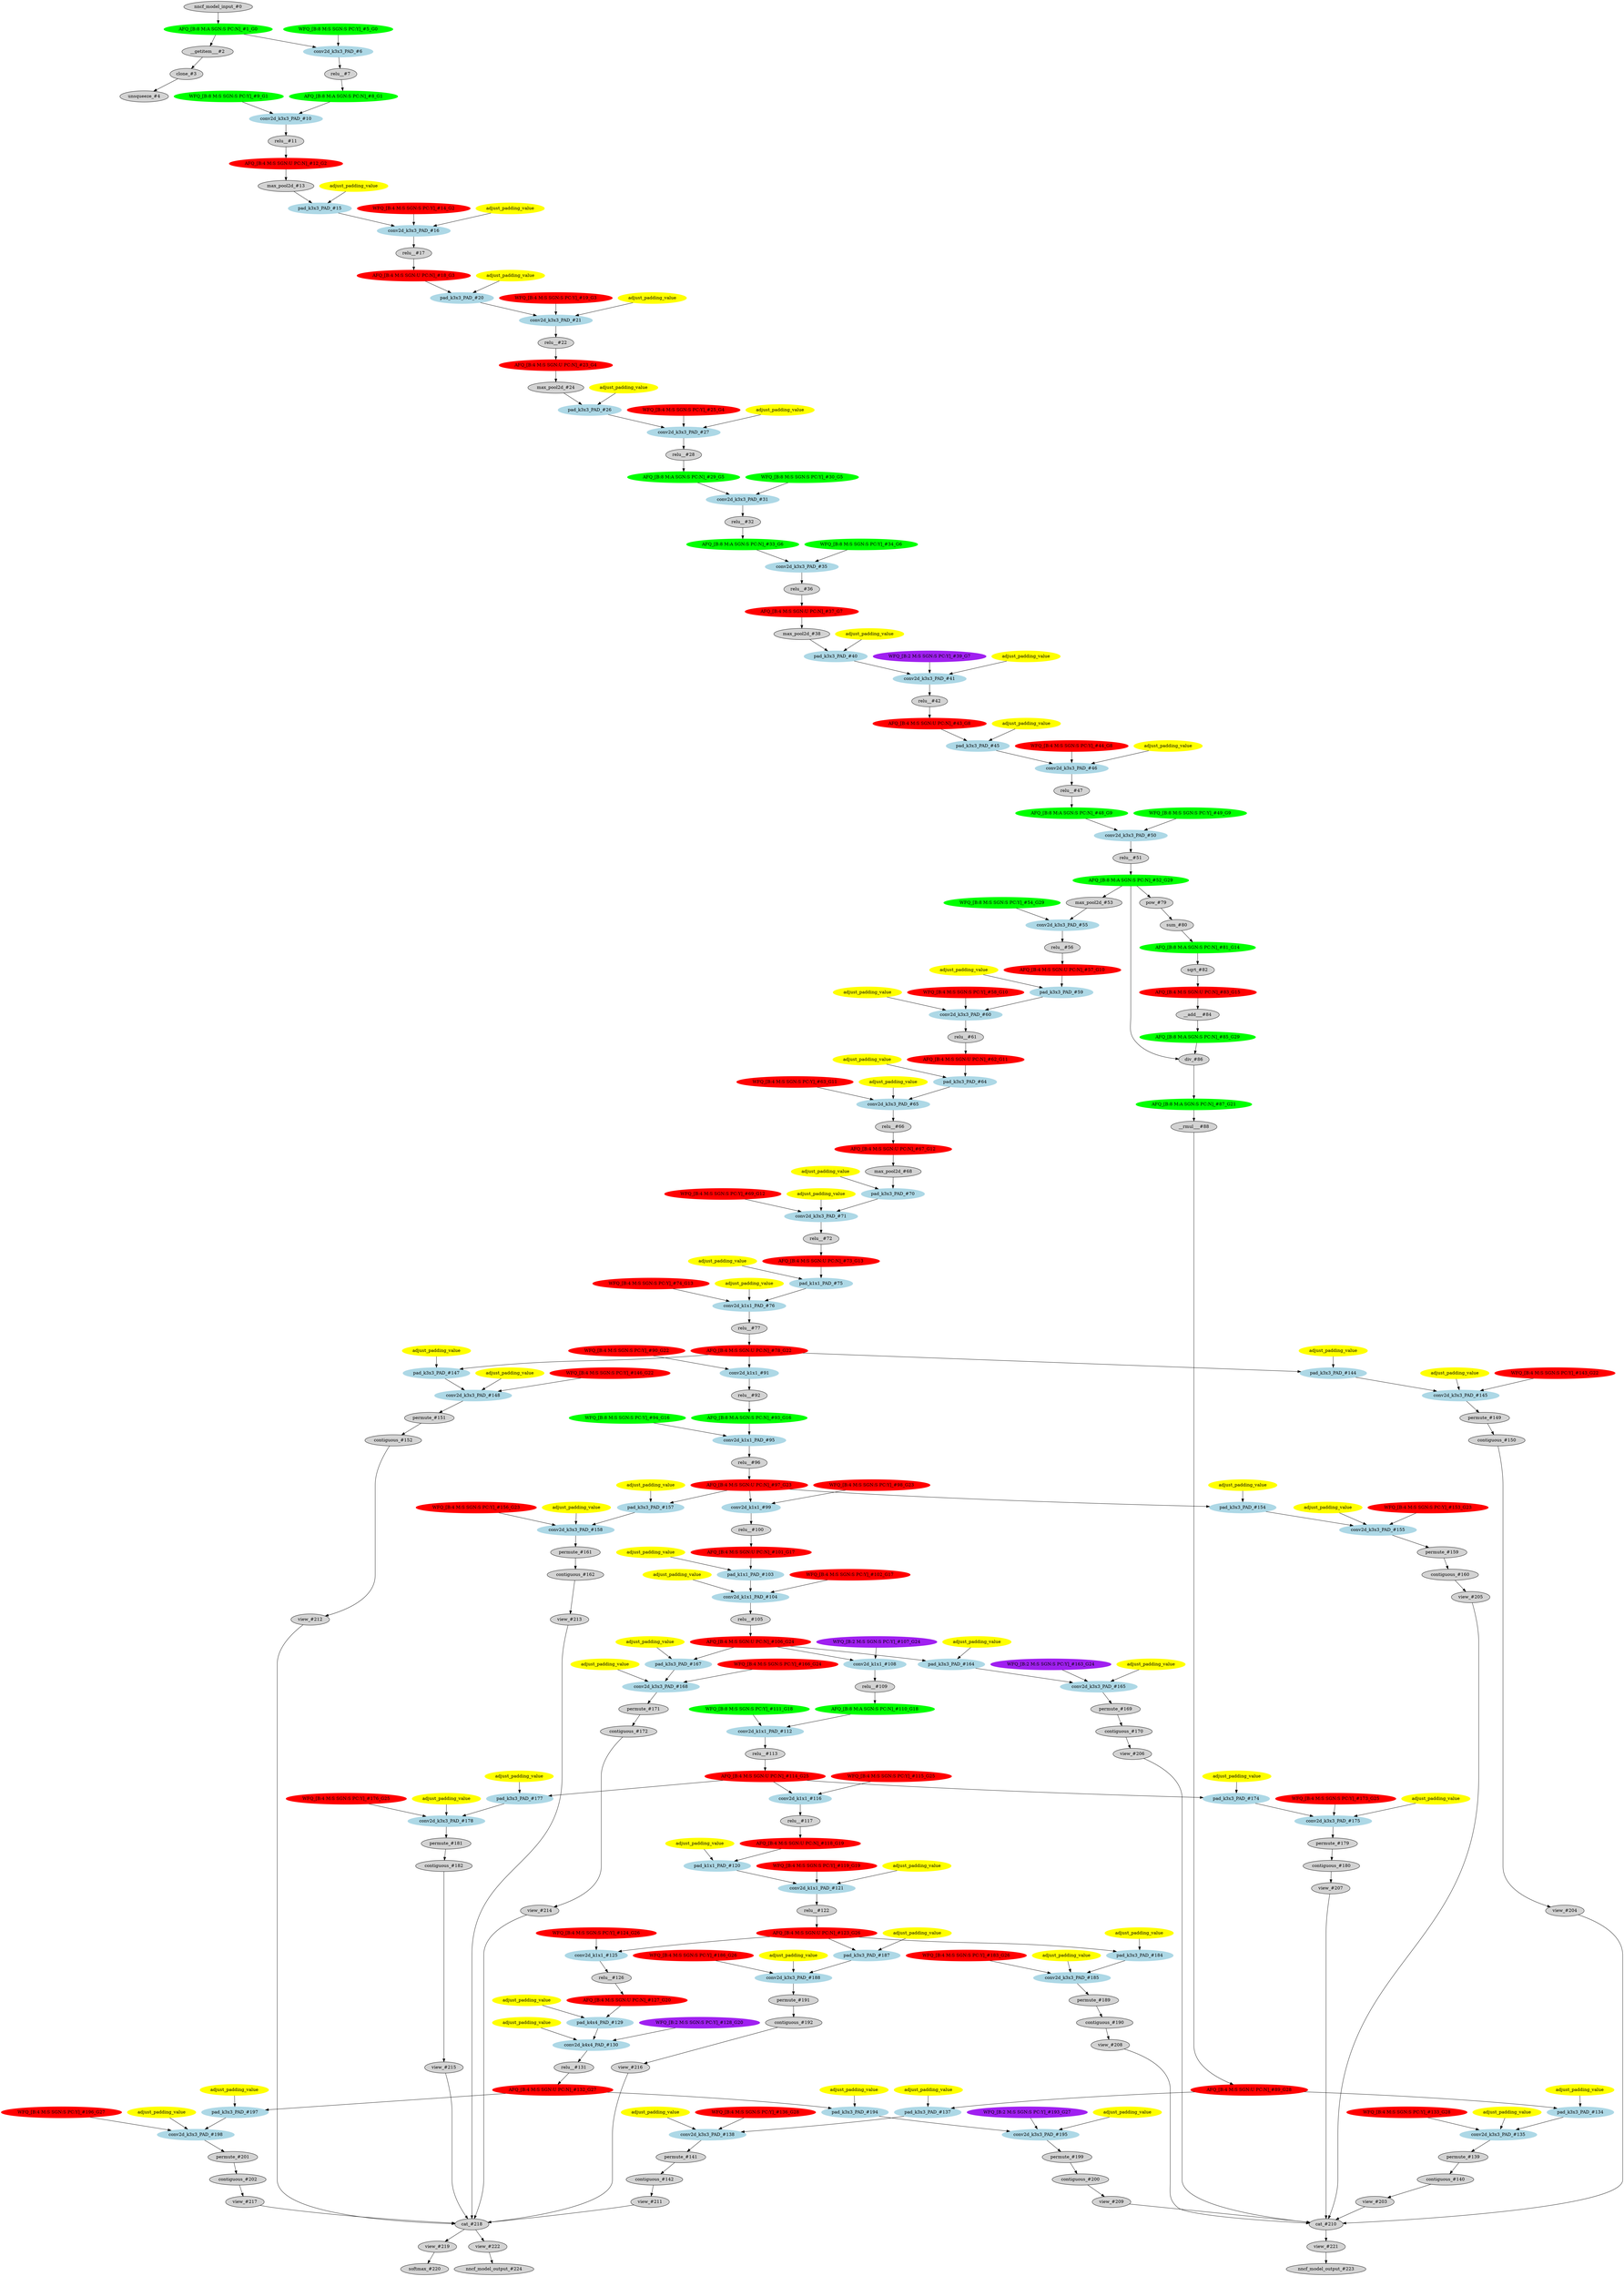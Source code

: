 strict digraph  {
"0 /nncf_model_input_0" [id=0, label="nncf_model_input_#0", style=filled, type=nncf_model_input];
"1 AsymmetricQuantizer/asymmetric_quantize_0" [color=green, id=1, label="AFQ_[B:8 M:A SGN:S PC:N]_#1_G0", style=filled, type=asymmetric_quantize];
"2 SSD_VGG/__getitem___0" [id=2, label="__getitem___#2", style=filled, type=__getitem__];
"3 SSD_VGG/clone_0" [id=3, label="clone_#3", style=filled, type=clone];
"4 SSD_VGG/unsqueeze_0" [id=4, label="unsqueeze_#4", style=filled, type=unsqueeze];
"5 SSD_VGG/MultiOutputSequential[basenet]/NNCFConv2d[0]/ModuleDict[pre_ops]/UpdateWeight[0]/SymmetricQuantizer[op]/symmetric_quantize_0" [color=green, id=5, label="WFQ_[B:8 M:S SGN:S PC:Y]_#5_G0", style=filled, type=symmetric_quantize];
"6 SSD_VGG/MultiOutputSequential[basenet]/NNCFConv2d[0]/conv2d_0" [color=lightblue, id=6, label="conv2d_k3x3_PAD_#6", style=filled, type=conv2d];
"7 SSD_VGG/MultiOutputSequential[basenet]/ReLU[1]/relu__0" [id=7, label="relu__#7", style=filled, type=relu_];
"8 SSD_VGG/MultiOutputSequential[basenet]/ReLU[1]/AsymmetricQuantizer/asymmetric_quantize_0" [color=green, id=8, label="AFQ_[B:8 M:A SGN:S PC:N]_#8_G1", style=filled, type=asymmetric_quantize];
"9 SSD_VGG/MultiOutputSequential[basenet]/NNCFConv2d[2]/ModuleDict[pre_ops]/UpdateWeight[0]/SymmetricQuantizer[op]/symmetric_quantize_0" [color=green, id=9, label="WFQ_[B:8 M:S SGN:S PC:Y]_#9_G1", style=filled, type=symmetric_quantize];
"10 SSD_VGG/MultiOutputSequential[basenet]/NNCFConv2d[2]/conv2d_0" [color=lightblue, id=10, label="conv2d_k3x3_PAD_#10", style=filled, type=conv2d];
"11 SSD_VGG/MultiOutputSequential[basenet]/ReLU[3]/relu__0" [id=11, label="relu__#11", style=filled, type=relu_];
"12 SSD_VGG/MultiOutputSequential[basenet]/ReLU[3]/SymmetricQuantizer/symmetric_quantize_0" [color=red, id=12, label="AFQ_[B:4 M:S SGN:U PC:N]_#12_G2", style=filled, type=symmetric_quantize];
"13 SSD_VGG/MultiOutputSequential[basenet]/MaxPool2d[4]/max_pool2d_0" [id=13, label="max_pool2d_#13", style=filled, type=max_pool2d];
"14 SSD_VGG/MultiOutputSequential[basenet]/NNCFConv2d[5]/ModuleDict[pre_ops]/UpdateWeight[1]/SymmetricQuantizer[op]/symmetric_quantize_0" [color=red, id=14, label="WFQ_[B:4 M:S SGN:S PC:Y]_#14_G2", style=filled, type=symmetric_quantize];
"15 SSD_VGG/MultiOutputSequential[basenet]/NNCFConv2d[5]/pad_0" [color=lightblue, id=15, label="pad_k3x3_PAD_#15", style=filled, type=pad];
"16 SSD_VGG/MultiOutputSequential[basenet]/NNCFConv2d[5]/conv2d_0" [color=lightblue, id=16, label="conv2d_k3x3_PAD_#16", style=filled, type=conv2d];
"17 SSD_VGG/MultiOutputSequential[basenet]/ReLU[6]/relu__0" [id=17, label="relu__#17", style=filled, type=relu_];
"18 SSD_VGG/MultiOutputSequential[basenet]/ReLU[6]/SymmetricQuantizer/symmetric_quantize_0" [color=red, id=18, label="AFQ_[B:4 M:S SGN:U PC:N]_#18_G3", style=filled, type=symmetric_quantize];
"19 SSD_VGG/MultiOutputSequential[basenet]/NNCFConv2d[7]/ModuleDict[pre_ops]/UpdateWeight[1]/SymmetricQuantizer[op]/symmetric_quantize_0" [color=red, id=19, label="WFQ_[B:4 M:S SGN:S PC:Y]_#19_G3", style=filled, type=symmetric_quantize];
"20 SSD_VGG/MultiOutputSequential[basenet]/NNCFConv2d[7]/pad_0" [color=lightblue, id=20, label="pad_k3x3_PAD_#20", style=filled, type=pad];
"21 SSD_VGG/MultiOutputSequential[basenet]/NNCFConv2d[7]/conv2d_0" [color=lightblue, id=21, label="conv2d_k3x3_PAD_#21", style=filled, type=conv2d];
"22 SSD_VGG/MultiOutputSequential[basenet]/ReLU[8]/relu__0" [id=22, label="relu__#22", style=filled, type=relu_];
"23 SSD_VGG/MultiOutputSequential[basenet]/ReLU[8]/SymmetricQuantizer/symmetric_quantize_0" [color=red, id=23, label="AFQ_[B:4 M:S SGN:U PC:N]_#23_G4", style=filled, type=symmetric_quantize];
"24 SSD_VGG/MultiOutputSequential[basenet]/MaxPool2d[9]/max_pool2d_0" [id=24, label="max_pool2d_#24", style=filled, type=max_pool2d];
"25 SSD_VGG/MultiOutputSequential[basenet]/NNCFConv2d[10]/ModuleDict[pre_ops]/UpdateWeight[1]/SymmetricQuantizer[op]/symmetric_quantize_0" [color=red, id=25, label="WFQ_[B:4 M:S SGN:S PC:Y]_#25_G4", style=filled, type=symmetric_quantize];
"26 SSD_VGG/MultiOutputSequential[basenet]/NNCFConv2d[10]/pad_0" [color=lightblue, id=26, label="pad_k3x3_PAD_#26", style=filled, type=pad];
"27 SSD_VGG/MultiOutputSequential[basenet]/NNCFConv2d[10]/conv2d_0" [color=lightblue, id=27, label="conv2d_k3x3_PAD_#27", style=filled, type=conv2d];
"28 SSD_VGG/MultiOutputSequential[basenet]/ReLU[11]/relu__0" [id=28, label="relu__#28", style=filled, type=relu_];
"29 SSD_VGG/MultiOutputSequential[basenet]/ReLU[11]/AsymmetricQuantizer/asymmetric_quantize_0" [color=green, id=29, label="AFQ_[B:8 M:A SGN:S PC:N]_#29_G5", style=filled, type=asymmetric_quantize];
"30 SSD_VGG/MultiOutputSequential[basenet]/NNCFConv2d[12]/ModuleDict[pre_ops]/UpdateWeight[0]/SymmetricQuantizer[op]/symmetric_quantize_0" [color=green, id=30, label="WFQ_[B:8 M:S SGN:S PC:Y]_#30_G5", style=filled, type=symmetric_quantize];
"31 SSD_VGG/MultiOutputSequential[basenet]/NNCFConv2d[12]/conv2d_0" [color=lightblue, id=31, label="conv2d_k3x3_PAD_#31", style=filled, type=conv2d];
"32 SSD_VGG/MultiOutputSequential[basenet]/ReLU[13]/relu__0" [id=32, label="relu__#32", style=filled, type=relu_];
"33 SSD_VGG/MultiOutputSequential[basenet]/ReLU[13]/AsymmetricQuantizer/asymmetric_quantize_0" [color=green, id=33, label="AFQ_[B:8 M:A SGN:S PC:N]_#33_G6", style=filled, type=asymmetric_quantize];
"34 SSD_VGG/MultiOutputSequential[basenet]/NNCFConv2d[14]/ModuleDict[pre_ops]/UpdateWeight[0]/SymmetricQuantizer[op]/symmetric_quantize_0" [color=green, id=34, label="WFQ_[B:8 M:S SGN:S PC:Y]_#34_G6", style=filled, type=symmetric_quantize];
"35 SSD_VGG/MultiOutputSequential[basenet]/NNCFConv2d[14]/conv2d_0" [color=lightblue, id=35, label="conv2d_k3x3_PAD_#35", style=filled, type=conv2d];
"36 SSD_VGG/MultiOutputSequential[basenet]/ReLU[15]/relu__0" [id=36, label="relu__#36", style=filled, type=relu_];
"37 SSD_VGG/MultiOutputSequential[basenet]/ReLU[15]/SymmetricQuantizer/symmetric_quantize_0" [color=red, id=37, label="AFQ_[B:4 M:S SGN:U PC:N]_#37_G7", style=filled, type=symmetric_quantize];
"38 SSD_VGG/MultiOutputSequential[basenet]/MaxPool2d[16]/max_pool2d_0" [id=38, label="max_pool2d_#38", style=filled, type=max_pool2d];
"39 SSD_VGG/MultiOutputSequential[basenet]/NNCFConv2d[17]/ModuleDict[pre_ops]/UpdateWeight[1]/SymmetricQuantizer[op]/symmetric_quantize_0" [color=purple, id=39, label="WFQ_[B:2 M:S SGN:S PC:Y]_#39_G7", style=filled, type=symmetric_quantize];
"40 SSD_VGG/MultiOutputSequential[basenet]/NNCFConv2d[17]/pad_0" [color=lightblue, id=40, label="pad_k3x3_PAD_#40", style=filled, type=pad];
"41 SSD_VGG/MultiOutputSequential[basenet]/NNCFConv2d[17]/conv2d_0" [color=lightblue, id=41, label="conv2d_k3x3_PAD_#41", style=filled, type=conv2d];
"42 SSD_VGG/MultiOutputSequential[basenet]/ReLU[18]/relu__0" [id=42, label="relu__#42", style=filled, type=relu_];
"43 SSD_VGG/MultiOutputSequential[basenet]/ReLU[18]/SymmetricQuantizer/symmetric_quantize_0" [color=red, id=43, label="AFQ_[B:4 M:S SGN:U PC:N]_#43_G8", style=filled, type=symmetric_quantize];
"44 SSD_VGG/MultiOutputSequential[basenet]/NNCFConv2d[19]/ModuleDict[pre_ops]/UpdateWeight[1]/SymmetricQuantizer[op]/symmetric_quantize_0" [color=red, id=44, label="WFQ_[B:4 M:S SGN:S PC:Y]_#44_G8", style=filled, type=symmetric_quantize];
"45 SSD_VGG/MultiOutputSequential[basenet]/NNCFConv2d[19]/pad_0" [color=lightblue, id=45, label="pad_k3x3_PAD_#45", style=filled, type=pad];
"46 SSD_VGG/MultiOutputSequential[basenet]/NNCFConv2d[19]/conv2d_0" [color=lightblue, id=46, label="conv2d_k3x3_PAD_#46", style=filled, type=conv2d];
"47 SSD_VGG/MultiOutputSequential[basenet]/ReLU[20]/relu__0" [id=47, label="relu__#47", style=filled, type=relu_];
"48 SSD_VGG/MultiOutputSequential[basenet]/ReLU[20]/AsymmetricQuantizer/asymmetric_quantize_0" [color=green, id=48, label="AFQ_[B:8 M:A SGN:S PC:N]_#48_G9", style=filled, type=asymmetric_quantize];
"49 SSD_VGG/MultiOutputSequential[basenet]/NNCFConv2d[21]/ModuleDict[pre_ops]/UpdateWeight[0]/SymmetricQuantizer[op]/symmetric_quantize_0" [color=green, id=49, label="WFQ_[B:8 M:S SGN:S PC:Y]_#49_G9", style=filled, type=symmetric_quantize];
"50 SSD_VGG/MultiOutputSequential[basenet]/NNCFConv2d[21]/conv2d_0" [color=lightblue, id=50, label="conv2d_k3x3_PAD_#50", style=filled, type=conv2d];
"51 SSD_VGG/MultiOutputSequential[basenet]/ReLU[22]/relu__0" [id=51, label="relu__#51", style=filled, type=relu_];
"52 SSD_VGG/MultiOutputSequential[basenet]/ReLU[22]/AsymmetricQuantizer/asymmetric_quantize_0" [color=green, id=52, label="AFQ_[B:8 M:A SGN:S PC:N]_#52_G29", style=filled, type=asymmetric_quantize];
"53 SSD_VGG/MultiOutputSequential[basenet]/MaxPool2d[23]/max_pool2d_0" [id=53, label="max_pool2d_#53", style=filled, type=max_pool2d];
"54 SSD_VGG/MultiOutputSequential[basenet]/NNCFConv2d[24]/ModuleDict[pre_ops]/UpdateWeight[0]/SymmetricQuantizer[op]/symmetric_quantize_0" [color=green, id=54, label="WFQ_[B:8 M:S SGN:S PC:Y]_#54_G29", style=filled, type=symmetric_quantize];
"55 SSD_VGG/MultiOutputSequential[basenet]/NNCFConv2d[24]/conv2d_0" [color=lightblue, id=55, label="conv2d_k3x3_PAD_#55", style=filled, type=conv2d];
"56 SSD_VGG/MultiOutputSequential[basenet]/ReLU[25]/relu__0" [id=56, label="relu__#56", style=filled, type=relu_];
"57 SSD_VGG/MultiOutputSequential[basenet]/ReLU[25]/SymmetricQuantizer/symmetric_quantize_0" [color=red, id=57, label="AFQ_[B:4 M:S SGN:U PC:N]_#57_G10", style=filled, type=symmetric_quantize];
"58 SSD_VGG/MultiOutputSequential[basenet]/NNCFConv2d[26]/ModuleDict[pre_ops]/UpdateWeight[1]/SymmetricQuantizer[op]/symmetric_quantize_0" [color=red, id=58, label="WFQ_[B:4 M:S SGN:S PC:Y]_#58_G10", style=filled, type=symmetric_quantize];
"59 SSD_VGG/MultiOutputSequential[basenet]/NNCFConv2d[26]/pad_0" [color=lightblue, id=59, label="pad_k3x3_PAD_#59", style=filled, type=pad];
"60 SSD_VGG/MultiOutputSequential[basenet]/NNCFConv2d[26]/conv2d_0" [color=lightblue, id=60, label="conv2d_k3x3_PAD_#60", style=filled, type=conv2d];
"61 SSD_VGG/MultiOutputSequential[basenet]/ReLU[27]/relu__0" [id=61, label="relu__#61", style=filled, type=relu_];
"62 SSD_VGG/MultiOutputSequential[basenet]/ReLU[27]/SymmetricQuantizer/symmetric_quantize_0" [color=red, id=62, label="AFQ_[B:4 M:S SGN:U PC:N]_#62_G11", style=filled, type=symmetric_quantize];
"63 SSD_VGG/MultiOutputSequential[basenet]/NNCFConv2d[28]/ModuleDict[pre_ops]/UpdateWeight[1]/SymmetricQuantizer[op]/symmetric_quantize_0" [color=red, id=63, label="WFQ_[B:4 M:S SGN:S PC:Y]_#63_G11", style=filled, type=symmetric_quantize];
"64 SSD_VGG/MultiOutputSequential[basenet]/NNCFConv2d[28]/pad_0" [color=lightblue, id=64, label="pad_k3x3_PAD_#64", style=filled, type=pad];
"65 SSD_VGG/MultiOutputSequential[basenet]/NNCFConv2d[28]/conv2d_0" [color=lightblue, id=65, label="conv2d_k3x3_PAD_#65", style=filled, type=conv2d];
"66 SSD_VGG/MultiOutputSequential[basenet]/ReLU[29]/relu__0" [id=66, label="relu__#66", style=filled, type=relu_];
"67 SSD_VGG/MultiOutputSequential[basenet]/ReLU[29]/SymmetricQuantizer/symmetric_quantize_0" [color=red, id=67, label="AFQ_[B:4 M:S SGN:U PC:N]_#67_G12", style=filled, type=symmetric_quantize];
"68 SSD_VGG/MultiOutputSequential[basenet]/MaxPool2d[30]/max_pool2d_0" [id=68, label="max_pool2d_#68", style=filled, type=max_pool2d];
"69 SSD_VGG/MultiOutputSequential[basenet]/NNCFConv2d[31]/ModuleDict[pre_ops]/UpdateWeight[1]/SymmetricQuantizer[op]/symmetric_quantize_0" [color=red, id=69, label="WFQ_[B:4 M:S SGN:S PC:Y]_#69_G12", style=filled, type=symmetric_quantize];
"70 SSD_VGG/MultiOutputSequential[basenet]/NNCFConv2d[31]/pad_0" [color=lightblue, id=70, label="pad_k3x3_PAD_#70", style=filled, type=pad];
"71 SSD_VGG/MultiOutputSequential[basenet]/NNCFConv2d[31]/conv2d_0" [color=lightblue, id=71, label="conv2d_k3x3_PAD_#71", style=filled, type=conv2d];
"72 SSD_VGG/MultiOutputSequential[basenet]/ReLU[32]/relu__0" [id=72, label="relu__#72", style=filled, type=relu_];
"73 SSD_VGG/MultiOutputSequential[basenet]/ReLU[32]/SymmetricQuantizer/symmetric_quantize_0" [color=red, id=73, label="AFQ_[B:4 M:S SGN:U PC:N]_#73_G13", style=filled, type=symmetric_quantize];
"74 SSD_VGG/MultiOutputSequential[basenet]/NNCFConv2d[33]/ModuleDict[pre_ops]/UpdateWeight[1]/SymmetricQuantizer[op]/symmetric_quantize_0" [color=red, id=74, label="WFQ_[B:4 M:S SGN:S PC:Y]_#74_G13", style=filled, type=symmetric_quantize];
"75 SSD_VGG/MultiOutputSequential[basenet]/NNCFConv2d[33]/pad_0" [color=lightblue, id=75, label="pad_k1x1_PAD_#75", style=filled, type=pad];
"76 SSD_VGG/MultiOutputSequential[basenet]/NNCFConv2d[33]/conv2d_0" [color=lightblue, id=76, label="conv2d_k1x1_PAD_#76", style=filled, type=conv2d];
"77 SSD_VGG/MultiOutputSequential[basenet]/ReLU[34]/relu__0" [id=77, label="relu__#77", style=filled, type=relu_];
"78 SSD_VGG/MultiOutputSequential[basenet]/ReLU[34]/SymmetricQuantizer/symmetric_quantize_0" [color=red, id=78, label="AFQ_[B:4 M:S SGN:U PC:N]_#78_G22", style=filled, type=symmetric_quantize];
"79 SSD_VGG/NNCFUserL2Norm[L2Norm]/pow_0" [id=79, label="pow_#79", style=filled, type=pow];
"80 SSD_VGG/NNCFUserL2Norm[L2Norm]/sum_0" [id=80, label="sum_#80", style=filled, type=sum];
"81 SSD_VGG/NNCFUserL2Norm[L2Norm]/AsymmetricQuantizer/asymmetric_quantize_0" [color=green, id=81, label="AFQ_[B:8 M:A SGN:S PC:N]_#81_G14", style=filled, type=asymmetric_quantize];
"82 SSD_VGG/NNCFUserL2Norm[L2Norm]/sqrt_0" [id=82, label="sqrt_#82", style=filled, type=sqrt];
"83 SSD_VGG/NNCFUserL2Norm[L2Norm]/SymmetricQuantizer/symmetric_quantize_0" [color=red, id=83, label="AFQ_[B:4 M:S SGN:U PC:N]_#83_G15", style=filled, type=symmetric_quantize];
"84 SSD_VGG/NNCFUserL2Norm[L2Norm]/__add___0" [id=84, label="__add___#84", style=filled, type=__add__];
"85 SSD_VGG/NNCFUserL2Norm[L2Norm]/AsymmetricQuantizer/asymmetric_quantize_1" [color=green, id=85, label="AFQ_[B:8 M:A SGN:S PC:N]_#85_G29", style=filled, type=asymmetric_quantize];
"86 SSD_VGG/NNCFUserL2Norm[L2Norm]/div_0" [id=86, label="div_#86", style=filled, type=div];
"87 SSD_VGG/NNCFUserL2Norm[L2Norm]/AsymmetricQuantizer/asymmetric_quantize_2" [color=green, id=87, label="AFQ_[B:8 M:A SGN:S PC:N]_#87_G21", style=filled, type=asymmetric_quantize];
"88 SSD_VGG/NNCFUserL2Norm[L2Norm]/__rmul___0" [id=88, label="__rmul___#88", style=filled, type=__rmul__];
"89 SSD_VGG/NNCFUserL2Norm[L2Norm]/SymmetricQuantizer/symmetric_quantize_1" [color=red, id=89, label="AFQ_[B:4 M:S SGN:U PC:N]_#89_G28", style=filled, type=symmetric_quantize];
"90 SSD_VGG/MultiOutputSequential[extras]/NNCFConv2d[0]/ModuleDict[pre_ops]/UpdateWeight[0]/SymmetricQuantizer[op]/symmetric_quantize_0" [color=red, id=90, label="WFQ_[B:4 M:S SGN:S PC:Y]_#90_G22", style=filled, type=symmetric_quantize];
"91 SSD_VGG/MultiOutputSequential[extras]/NNCFConv2d[0]/conv2d_0" [color=lightblue, id=91, label="conv2d_k1x1_#91", style=filled, type=conv2d];
"92 SSD_VGG/MultiOutputSequential[extras]/ReLU[1]/relu__0" [id=92, label="relu__#92", style=filled, type=relu_];
"93 SSD_VGG/MultiOutputSequential[extras]/ReLU[1]/AsymmetricQuantizer/asymmetric_quantize_0" [color=green, id=93, label="AFQ_[B:8 M:A SGN:S PC:N]_#93_G16", style=filled, type=asymmetric_quantize];
"94 SSD_VGG/MultiOutputSequential[extras]/NNCFConv2d[2]/ModuleDict[pre_ops]/UpdateWeight[0]/SymmetricQuantizer[op]/symmetric_quantize_0" [color=green, id=94, label="WFQ_[B:8 M:S SGN:S PC:Y]_#94_G16", style=filled, type=symmetric_quantize];
"95 SSD_VGG/MultiOutputSequential[extras]/NNCFConv2d[2]/conv2d_0" [color=lightblue, id=95, label="conv2d_k1x1_PAD_#95", style=filled, type=conv2d];
"96 SSD_VGG/MultiOutputSequential[extras]/ReLU[3]/relu__0" [id=96, label="relu__#96", style=filled, type=relu_];
"97 SSD_VGG/MultiOutputSequential[extras]/ReLU[3]/SymmetricQuantizer/symmetric_quantize_0" [color=red, id=97, label="AFQ_[B:4 M:S SGN:U PC:N]_#97_G23", style=filled, type=symmetric_quantize];
"98 SSD_VGG/MultiOutputSequential[extras]/NNCFConv2d[4]/ModuleDict[pre_ops]/UpdateWeight[0]/SymmetricQuantizer[op]/symmetric_quantize_0" [color=red, id=98, label="WFQ_[B:4 M:S SGN:S PC:Y]_#98_G23", style=filled, type=symmetric_quantize];
"99 SSD_VGG/MultiOutputSequential[extras]/NNCFConv2d[4]/conv2d_0" [color=lightblue, id=99, label="conv2d_k1x1_#99", style=filled, type=conv2d];
"100 SSD_VGG/MultiOutputSequential[extras]/ReLU[5]/relu__0" [id=100, label="relu__#100", style=filled, type=relu_];
"101 SSD_VGG/MultiOutputSequential[extras]/ReLU[5]/SymmetricQuantizer/symmetric_quantize_0" [color=red, id=101, label="AFQ_[B:4 M:S SGN:U PC:N]_#101_G17", style=filled, type=symmetric_quantize];
"102 SSD_VGG/MultiOutputSequential[extras]/NNCFConv2d[6]/ModuleDict[pre_ops]/UpdateWeight[1]/SymmetricQuantizer[op]/symmetric_quantize_0" [color=red, id=102, label="WFQ_[B:4 M:S SGN:S PC:Y]_#102_G17", style=filled, type=symmetric_quantize];
"103 SSD_VGG/MultiOutputSequential[extras]/NNCFConv2d[6]/pad_0" [color=lightblue, id=103, label="pad_k1x1_PAD_#103", style=filled, type=pad];
"104 SSD_VGG/MultiOutputSequential[extras]/NNCFConv2d[6]/conv2d_0" [color=lightblue, id=104, label="conv2d_k1x1_PAD_#104", style=filled, type=conv2d];
"105 SSD_VGG/MultiOutputSequential[extras]/ReLU[7]/relu__0" [id=105, label="relu__#105", style=filled, type=relu_];
"106 SSD_VGG/MultiOutputSequential[extras]/ReLU[7]/SymmetricQuantizer/symmetric_quantize_0" [color=red, id=106, label="AFQ_[B:4 M:S SGN:U PC:N]_#106_G24", style=filled, type=symmetric_quantize];
"107 SSD_VGG/MultiOutputSequential[extras]/NNCFConv2d[8]/ModuleDict[pre_ops]/UpdateWeight[0]/SymmetricQuantizer[op]/symmetric_quantize_0" [color=purple, id=107, label="WFQ_[B:2 M:S SGN:S PC:Y]_#107_G24", style=filled, type=symmetric_quantize];
"108 SSD_VGG/MultiOutputSequential[extras]/NNCFConv2d[8]/conv2d_0" [color=lightblue, id=108, label="conv2d_k1x1_#108", style=filled, type=conv2d];
"109 SSD_VGG/MultiOutputSequential[extras]/ReLU[9]/relu__0" [id=109, label="relu__#109", style=filled, type=relu_];
"110 SSD_VGG/MultiOutputSequential[extras]/ReLU[9]/AsymmetricQuantizer/asymmetric_quantize_0" [color=green, id=110, label="AFQ_[B:8 M:A SGN:S PC:N]_#110_G18", style=filled, type=asymmetric_quantize];
"111 SSD_VGG/MultiOutputSequential[extras]/NNCFConv2d[10]/ModuleDict[pre_ops]/UpdateWeight[0]/SymmetricQuantizer[op]/symmetric_quantize_0" [color=green, id=111, label="WFQ_[B:8 M:S SGN:S PC:Y]_#111_G18", style=filled, type=symmetric_quantize];
"112 SSD_VGG/MultiOutputSequential[extras]/NNCFConv2d[10]/conv2d_0" [color=lightblue, id=112, label="conv2d_k1x1_PAD_#112", style=filled, type=conv2d];
"113 SSD_VGG/MultiOutputSequential[extras]/ReLU[11]/relu__0" [id=113, label="relu__#113", style=filled, type=relu_];
"114 SSD_VGG/MultiOutputSequential[extras]/ReLU[11]/SymmetricQuantizer/symmetric_quantize_0" [color=red, id=114, label="AFQ_[B:4 M:S SGN:U PC:N]_#114_G25", style=filled, type=symmetric_quantize];
"115 SSD_VGG/MultiOutputSequential[extras]/NNCFConv2d[12]/ModuleDict[pre_ops]/UpdateWeight[0]/SymmetricQuantizer[op]/symmetric_quantize_0" [color=red, id=115, label="WFQ_[B:4 M:S SGN:S PC:Y]_#115_G25", style=filled, type=symmetric_quantize];
"116 SSD_VGG/MultiOutputSequential[extras]/NNCFConv2d[12]/conv2d_0" [color=lightblue, id=116, label="conv2d_k1x1_#116", style=filled, type=conv2d];
"117 SSD_VGG/MultiOutputSequential[extras]/ReLU[13]/relu__0" [id=117, label="relu__#117", style=filled, type=relu_];
"118 SSD_VGG/MultiOutputSequential[extras]/ReLU[13]/SymmetricQuantizer/symmetric_quantize_0" [color=red, id=118, label="AFQ_[B:4 M:S SGN:U PC:N]_#118_G19", style=filled, type=symmetric_quantize];
"119 SSD_VGG/MultiOutputSequential[extras]/NNCFConv2d[14]/ModuleDict[pre_ops]/UpdateWeight[1]/SymmetricQuantizer[op]/symmetric_quantize_0" [color=red, id=119, label="WFQ_[B:4 M:S SGN:S PC:Y]_#119_G19", style=filled, type=symmetric_quantize];
"120 SSD_VGG/MultiOutputSequential[extras]/NNCFConv2d[14]/pad_0" [color=lightblue, id=120, label="pad_k1x1_PAD_#120", style=filled, type=pad];
"121 SSD_VGG/MultiOutputSequential[extras]/NNCFConv2d[14]/conv2d_0" [color=lightblue, id=121, label="conv2d_k1x1_PAD_#121", style=filled, type=conv2d];
"122 SSD_VGG/MultiOutputSequential[extras]/ReLU[15]/relu__0" [id=122, label="relu__#122", style=filled, type=relu_];
"123 SSD_VGG/MultiOutputSequential[extras]/ReLU[15]/SymmetricQuantizer/symmetric_quantize_0" [color=red, id=123, label="AFQ_[B:4 M:S SGN:U PC:N]_#123_G26", style=filled, type=symmetric_quantize];
"124 SSD_VGG/MultiOutputSequential[extras]/NNCFConv2d[16]/ModuleDict[pre_ops]/UpdateWeight[0]/SymmetricQuantizer[op]/symmetric_quantize_0" [color=red, id=124, label="WFQ_[B:4 M:S SGN:S PC:Y]_#124_G26", style=filled, type=symmetric_quantize];
"125 SSD_VGG/MultiOutputSequential[extras]/NNCFConv2d[16]/conv2d_0" [color=lightblue, id=125, label="conv2d_k1x1_#125", style=filled, type=conv2d];
"126 SSD_VGG/MultiOutputSequential[extras]/ReLU[17]/relu__0" [id=126, label="relu__#126", style=filled, type=relu_];
"127 SSD_VGG/MultiOutputSequential[extras]/ReLU[17]/SymmetricQuantizer/symmetric_quantize_0" [color=red, id=127, label="AFQ_[B:4 M:S SGN:U PC:N]_#127_G20", style=filled, type=symmetric_quantize];
"128 SSD_VGG/MultiOutputSequential[extras]/NNCFConv2d[18]/ModuleDict[pre_ops]/UpdateWeight[1]/SymmetricQuantizer[op]/symmetric_quantize_0" [color=purple, id=128, label="WFQ_[B:2 M:S SGN:S PC:Y]_#128_G20", style=filled, type=symmetric_quantize];
"129 SSD_VGG/MultiOutputSequential[extras]/NNCFConv2d[18]/pad_0" [color=lightblue, id=129, label="pad_k4x4_PAD_#129", style=filled, type=pad];
"130 SSD_VGG/MultiOutputSequential[extras]/NNCFConv2d[18]/conv2d_0" [color=lightblue, id=130, label="conv2d_k4x4_PAD_#130", style=filled, type=conv2d];
"131 SSD_VGG/MultiOutputSequential[extras]/ReLU[19]/relu__0" [id=131, label="relu__#131", style=filled, type=relu_];
"132 SSD_VGG/MultiOutputSequential[extras]/ReLU[19]/SymmetricQuantizer/symmetric_quantize_0" [color=red, id=132, label="AFQ_[B:4 M:S SGN:U PC:N]_#132_G27", style=filled, type=symmetric_quantize];
"133 SSD_VGG/SSDDetectionOutput[detection_head]/ModuleList[heads]/SSDHead[0]/NNCFConv2d[loc]/ModuleDict[pre_ops]/UpdateWeight[1]/SymmetricQuantizer[op]/symmetric_quantize_0" [color=red, id=133, label="WFQ_[B:4 M:S SGN:S PC:Y]_#133_G28", style=filled, type=symmetric_quantize];
"134 SSD_VGG/SSDDetectionOutput[detection_head]/ModuleList[heads]/SSDHead[0]/NNCFConv2d[loc]/pad_0" [color=lightblue, id=134, label="pad_k3x3_PAD_#134", style=filled, type=pad];
"135 SSD_VGG/SSDDetectionOutput[detection_head]/ModuleList[heads]/SSDHead[0]/NNCFConv2d[loc]/conv2d_0" [color=lightblue, id=135, label="conv2d_k3x3_PAD_#135", style=filled, type=conv2d];
"136 SSD_VGG/SSDDetectionOutput[detection_head]/ModuleList[heads]/SSDHead[0]/NNCFConv2d[conf]/ModuleDict[pre_ops]/UpdateWeight[1]/SymmetricQuantizer[op]/symmetric_quantize_0" [color=red, id=136, label="WFQ_[B:4 M:S SGN:S PC:Y]_#136_G28", style=filled, type=symmetric_quantize];
"137 SSD_VGG/SSDDetectionOutput[detection_head]/ModuleList[heads]/SSDHead[0]/NNCFConv2d[conf]/pad_0" [color=lightblue, id=137, label="pad_k3x3_PAD_#137", style=filled, type=pad];
"138 SSD_VGG/SSDDetectionOutput[detection_head]/ModuleList[heads]/SSDHead[0]/NNCFConv2d[conf]/conv2d_0" [color=lightblue, id=138, label="conv2d_k3x3_PAD_#138", style=filled, type=conv2d];
"139 SSD_VGG/SSDDetectionOutput[detection_head]/ModuleList[heads]/SSDHead[0]/permute_0" [id=139, label="permute_#139", style=filled, type=permute];
"140 SSD_VGG/SSDDetectionOutput[detection_head]/ModuleList[heads]/SSDHead[0]/contiguous_0" [id=140, label="contiguous_#140", style=filled, type=contiguous];
"141 SSD_VGG/SSDDetectionOutput[detection_head]/ModuleList[heads]/SSDHead[0]/permute_1" [id=141, label="permute_#141", style=filled, type=permute];
"142 SSD_VGG/SSDDetectionOutput[detection_head]/ModuleList[heads]/SSDHead[0]/contiguous_1" [id=142, label="contiguous_#142", style=filled, type=contiguous];
"143 SSD_VGG/SSDDetectionOutput[detection_head]/ModuleList[heads]/SSDHead[1]/NNCFConv2d[loc]/ModuleDict[pre_ops]/UpdateWeight[1]/SymmetricQuantizer[op]/symmetric_quantize_0" [color=red, id=143, label="WFQ_[B:4 M:S SGN:S PC:Y]_#143_G22", style=filled, type=symmetric_quantize];
"144 SSD_VGG/SSDDetectionOutput[detection_head]/ModuleList[heads]/SSDHead[1]/NNCFConv2d[loc]/pad_0" [color=lightblue, id=144, label="pad_k3x3_PAD_#144", style=filled, type=pad];
"145 SSD_VGG/SSDDetectionOutput[detection_head]/ModuleList[heads]/SSDHead[1]/NNCFConv2d[loc]/conv2d_0" [color=lightblue, id=145, label="conv2d_k3x3_PAD_#145", style=filled, type=conv2d];
"146 SSD_VGG/SSDDetectionOutput[detection_head]/ModuleList[heads]/SSDHead[1]/NNCFConv2d[conf]/ModuleDict[pre_ops]/UpdateWeight[1]/SymmetricQuantizer[op]/symmetric_quantize_0" [color=red, id=146, label="WFQ_[B:4 M:S SGN:S PC:Y]_#146_G22", style=filled, type=symmetric_quantize];
"147 SSD_VGG/SSDDetectionOutput[detection_head]/ModuleList[heads]/SSDHead[1]/NNCFConv2d[conf]/pad_0" [color=lightblue, id=147, label="pad_k3x3_PAD_#147", style=filled, type=pad];
"148 SSD_VGG/SSDDetectionOutput[detection_head]/ModuleList[heads]/SSDHead[1]/NNCFConv2d[conf]/conv2d_0" [color=lightblue, id=148, label="conv2d_k3x3_PAD_#148", style=filled, type=conv2d];
"149 SSD_VGG/SSDDetectionOutput[detection_head]/ModuleList[heads]/SSDHead[1]/permute_0" [id=149, label="permute_#149", style=filled, type=permute];
"150 SSD_VGG/SSDDetectionOutput[detection_head]/ModuleList[heads]/SSDHead[1]/contiguous_0" [id=150, label="contiguous_#150", style=filled, type=contiguous];
"151 SSD_VGG/SSDDetectionOutput[detection_head]/ModuleList[heads]/SSDHead[1]/permute_1" [id=151, label="permute_#151", style=filled, type=permute];
"152 SSD_VGG/SSDDetectionOutput[detection_head]/ModuleList[heads]/SSDHead[1]/contiguous_1" [id=152, label="contiguous_#152", style=filled, type=contiguous];
"153 SSD_VGG/SSDDetectionOutput[detection_head]/ModuleList[heads]/SSDHead[2]/NNCFConv2d[loc]/ModuleDict[pre_ops]/UpdateWeight[1]/SymmetricQuantizer[op]/symmetric_quantize_0" [color=red, id=153, label="WFQ_[B:4 M:S SGN:S PC:Y]_#153_G23", style=filled, type=symmetric_quantize];
"154 SSD_VGG/SSDDetectionOutput[detection_head]/ModuleList[heads]/SSDHead[2]/NNCFConv2d[loc]/pad_0" [color=lightblue, id=154, label="pad_k3x3_PAD_#154", style=filled, type=pad];
"155 SSD_VGG/SSDDetectionOutput[detection_head]/ModuleList[heads]/SSDHead[2]/NNCFConv2d[loc]/conv2d_0" [color=lightblue, id=155, label="conv2d_k3x3_PAD_#155", style=filled, type=conv2d];
"156 SSD_VGG/SSDDetectionOutput[detection_head]/ModuleList[heads]/SSDHead[2]/NNCFConv2d[conf]/ModuleDict[pre_ops]/UpdateWeight[1]/SymmetricQuantizer[op]/symmetric_quantize_0" [color=red, id=156, label="WFQ_[B:4 M:S SGN:S PC:Y]_#156_G23", style=filled, type=symmetric_quantize];
"157 SSD_VGG/SSDDetectionOutput[detection_head]/ModuleList[heads]/SSDHead[2]/NNCFConv2d[conf]/pad_0" [color=lightblue, id=157, label="pad_k3x3_PAD_#157", style=filled, type=pad];
"158 SSD_VGG/SSDDetectionOutput[detection_head]/ModuleList[heads]/SSDHead[2]/NNCFConv2d[conf]/conv2d_0" [color=lightblue, id=158, label="conv2d_k3x3_PAD_#158", style=filled, type=conv2d];
"159 SSD_VGG/SSDDetectionOutput[detection_head]/ModuleList[heads]/SSDHead[2]/permute_0" [id=159, label="permute_#159", style=filled, type=permute];
"160 SSD_VGG/SSDDetectionOutput[detection_head]/ModuleList[heads]/SSDHead[2]/contiguous_0" [id=160, label="contiguous_#160", style=filled, type=contiguous];
"161 SSD_VGG/SSDDetectionOutput[detection_head]/ModuleList[heads]/SSDHead[2]/permute_1" [id=161, label="permute_#161", style=filled, type=permute];
"162 SSD_VGG/SSDDetectionOutput[detection_head]/ModuleList[heads]/SSDHead[2]/contiguous_1" [id=162, label="contiguous_#162", style=filled, type=contiguous];
"163 SSD_VGG/SSDDetectionOutput[detection_head]/ModuleList[heads]/SSDHead[3]/NNCFConv2d[loc]/ModuleDict[pre_ops]/UpdateWeight[1]/SymmetricQuantizer[op]/symmetric_quantize_0" [color=purple, id=163, label="WFQ_[B:2 M:S SGN:S PC:Y]_#163_G24", style=filled, type=symmetric_quantize];
"164 SSD_VGG/SSDDetectionOutput[detection_head]/ModuleList[heads]/SSDHead[3]/NNCFConv2d[loc]/pad_0" [color=lightblue, id=164, label="pad_k3x3_PAD_#164", style=filled, type=pad];
"165 SSD_VGG/SSDDetectionOutput[detection_head]/ModuleList[heads]/SSDHead[3]/NNCFConv2d[loc]/conv2d_0" [color=lightblue, id=165, label="conv2d_k3x3_PAD_#165", style=filled, type=conv2d];
"166 SSD_VGG/SSDDetectionOutput[detection_head]/ModuleList[heads]/SSDHead[3]/NNCFConv2d[conf]/ModuleDict[pre_ops]/UpdateWeight[1]/SymmetricQuantizer[op]/symmetric_quantize_0" [color=red, id=166, label="WFQ_[B:4 M:S SGN:S PC:Y]_#166_G24", style=filled, type=symmetric_quantize];
"167 SSD_VGG/SSDDetectionOutput[detection_head]/ModuleList[heads]/SSDHead[3]/NNCFConv2d[conf]/pad_0" [color=lightblue, id=167, label="pad_k3x3_PAD_#167", style=filled, type=pad];
"168 SSD_VGG/SSDDetectionOutput[detection_head]/ModuleList[heads]/SSDHead[3]/NNCFConv2d[conf]/conv2d_0" [color=lightblue, id=168, label="conv2d_k3x3_PAD_#168", style=filled, type=conv2d];
"169 SSD_VGG/SSDDetectionOutput[detection_head]/ModuleList[heads]/SSDHead[3]/permute_0" [id=169, label="permute_#169", style=filled, type=permute];
"170 SSD_VGG/SSDDetectionOutput[detection_head]/ModuleList[heads]/SSDHead[3]/contiguous_0" [id=170, label="contiguous_#170", style=filled, type=contiguous];
"171 SSD_VGG/SSDDetectionOutput[detection_head]/ModuleList[heads]/SSDHead[3]/permute_1" [id=171, label="permute_#171", style=filled, type=permute];
"172 SSD_VGG/SSDDetectionOutput[detection_head]/ModuleList[heads]/SSDHead[3]/contiguous_1" [id=172, label="contiguous_#172", style=filled, type=contiguous];
"173 SSD_VGG/SSDDetectionOutput[detection_head]/ModuleList[heads]/SSDHead[4]/NNCFConv2d[loc]/ModuleDict[pre_ops]/UpdateWeight[1]/SymmetricQuantizer[op]/symmetric_quantize_0" [color=red, id=173, label="WFQ_[B:4 M:S SGN:S PC:Y]_#173_G25", style=filled, type=symmetric_quantize];
"174 SSD_VGG/SSDDetectionOutput[detection_head]/ModuleList[heads]/SSDHead[4]/NNCFConv2d[loc]/pad_0" [color=lightblue, id=174, label="pad_k3x3_PAD_#174", style=filled, type=pad];
"175 SSD_VGG/SSDDetectionOutput[detection_head]/ModuleList[heads]/SSDHead[4]/NNCFConv2d[loc]/conv2d_0" [color=lightblue, id=175, label="conv2d_k3x3_PAD_#175", style=filled, type=conv2d];
"176 SSD_VGG/SSDDetectionOutput[detection_head]/ModuleList[heads]/SSDHead[4]/NNCFConv2d[conf]/ModuleDict[pre_ops]/UpdateWeight[1]/SymmetricQuantizer[op]/symmetric_quantize_0" [color=red, id=176, label="WFQ_[B:4 M:S SGN:S PC:Y]_#176_G25", style=filled, type=symmetric_quantize];
"177 SSD_VGG/SSDDetectionOutput[detection_head]/ModuleList[heads]/SSDHead[4]/NNCFConv2d[conf]/pad_0" [color=lightblue, id=177, label="pad_k3x3_PAD_#177", style=filled, type=pad];
"178 SSD_VGG/SSDDetectionOutput[detection_head]/ModuleList[heads]/SSDHead[4]/NNCFConv2d[conf]/conv2d_0" [color=lightblue, id=178, label="conv2d_k3x3_PAD_#178", style=filled, type=conv2d];
"179 SSD_VGG/SSDDetectionOutput[detection_head]/ModuleList[heads]/SSDHead[4]/permute_0" [id=179, label="permute_#179", style=filled, type=permute];
"180 SSD_VGG/SSDDetectionOutput[detection_head]/ModuleList[heads]/SSDHead[4]/contiguous_0" [id=180, label="contiguous_#180", style=filled, type=contiguous];
"181 SSD_VGG/SSDDetectionOutput[detection_head]/ModuleList[heads]/SSDHead[4]/permute_1" [id=181, label="permute_#181", style=filled, type=permute];
"182 SSD_VGG/SSDDetectionOutput[detection_head]/ModuleList[heads]/SSDHead[4]/contiguous_1" [id=182, label="contiguous_#182", style=filled, type=contiguous];
"183 SSD_VGG/SSDDetectionOutput[detection_head]/ModuleList[heads]/SSDHead[5]/NNCFConv2d[loc]/ModuleDict[pre_ops]/UpdateWeight[1]/SymmetricQuantizer[op]/symmetric_quantize_0" [color=red, id=183, label="WFQ_[B:4 M:S SGN:S PC:Y]_#183_G26", style=filled, type=symmetric_quantize];
"184 SSD_VGG/SSDDetectionOutput[detection_head]/ModuleList[heads]/SSDHead[5]/NNCFConv2d[loc]/pad_0" [color=lightblue, id=184, label="pad_k3x3_PAD_#184", style=filled, type=pad];
"185 SSD_VGG/SSDDetectionOutput[detection_head]/ModuleList[heads]/SSDHead[5]/NNCFConv2d[loc]/conv2d_0" [color=lightblue, id=185, label="conv2d_k3x3_PAD_#185", style=filled, type=conv2d];
"186 SSD_VGG/SSDDetectionOutput[detection_head]/ModuleList[heads]/SSDHead[5]/NNCFConv2d[conf]/ModuleDict[pre_ops]/UpdateWeight[1]/SymmetricQuantizer[op]/symmetric_quantize_0" [color=red, id=186, label="WFQ_[B:4 M:S SGN:S PC:Y]_#186_G26", style=filled, type=symmetric_quantize];
"187 SSD_VGG/SSDDetectionOutput[detection_head]/ModuleList[heads]/SSDHead[5]/NNCFConv2d[conf]/pad_0" [color=lightblue, id=187, label="pad_k3x3_PAD_#187", style=filled, type=pad];
"188 SSD_VGG/SSDDetectionOutput[detection_head]/ModuleList[heads]/SSDHead[5]/NNCFConv2d[conf]/conv2d_0" [color=lightblue, id=188, label="conv2d_k3x3_PAD_#188", style=filled, type=conv2d];
"189 SSD_VGG/SSDDetectionOutput[detection_head]/ModuleList[heads]/SSDHead[5]/permute_0" [id=189, label="permute_#189", style=filled, type=permute];
"190 SSD_VGG/SSDDetectionOutput[detection_head]/ModuleList[heads]/SSDHead[5]/contiguous_0" [id=190, label="contiguous_#190", style=filled, type=contiguous];
"191 SSD_VGG/SSDDetectionOutput[detection_head]/ModuleList[heads]/SSDHead[5]/permute_1" [id=191, label="permute_#191", style=filled, type=permute];
"192 SSD_VGG/SSDDetectionOutput[detection_head]/ModuleList[heads]/SSDHead[5]/contiguous_1" [id=192, label="contiguous_#192", style=filled, type=contiguous];
"193 SSD_VGG/SSDDetectionOutput[detection_head]/ModuleList[heads]/SSDHead[6]/NNCFConv2d[loc]/ModuleDict[pre_ops]/UpdateWeight[1]/SymmetricQuantizer[op]/symmetric_quantize_0" [color=purple, id=193, label="WFQ_[B:2 M:S SGN:S PC:Y]_#193_G27", style=filled, type=symmetric_quantize];
"194 SSD_VGG/SSDDetectionOutput[detection_head]/ModuleList[heads]/SSDHead[6]/NNCFConv2d[loc]/pad_0" [color=lightblue, id=194, label="pad_k3x3_PAD_#194", style=filled, type=pad];
"195 SSD_VGG/SSDDetectionOutput[detection_head]/ModuleList[heads]/SSDHead[6]/NNCFConv2d[loc]/conv2d_0" [color=lightblue, id=195, label="conv2d_k3x3_PAD_#195", style=filled, type=conv2d];
"196 SSD_VGG/SSDDetectionOutput[detection_head]/ModuleList[heads]/SSDHead[6]/NNCFConv2d[conf]/ModuleDict[pre_ops]/UpdateWeight[1]/SymmetricQuantizer[op]/symmetric_quantize_0" [color=red, id=196, label="WFQ_[B:4 M:S SGN:S PC:Y]_#196_G27", style=filled, type=symmetric_quantize];
"197 SSD_VGG/SSDDetectionOutput[detection_head]/ModuleList[heads]/SSDHead[6]/NNCFConv2d[conf]/pad_0" [color=lightblue, id=197, label="pad_k3x3_PAD_#197", style=filled, type=pad];
"198 SSD_VGG/SSDDetectionOutput[detection_head]/ModuleList[heads]/SSDHead[6]/NNCFConv2d[conf]/conv2d_0" [color=lightblue, id=198, label="conv2d_k3x3_PAD_#198", style=filled, type=conv2d];
"199 SSD_VGG/SSDDetectionOutput[detection_head]/ModuleList[heads]/SSDHead[6]/permute_0" [id=199, label="permute_#199", style=filled, type=permute];
"200 SSD_VGG/SSDDetectionOutput[detection_head]/ModuleList[heads]/SSDHead[6]/contiguous_0" [id=200, label="contiguous_#200", style=filled, type=contiguous];
"201 SSD_VGG/SSDDetectionOutput[detection_head]/ModuleList[heads]/SSDHead[6]/permute_1" [id=201, label="permute_#201", style=filled, type=permute];
"202 SSD_VGG/SSDDetectionOutput[detection_head]/ModuleList[heads]/SSDHead[6]/contiguous_1" [id=202, label="contiguous_#202", style=filled, type=contiguous];
"203 SSD_VGG/SSDDetectionOutput[detection_head]/view_0" [id=203, label="view_#203", style=filled, type=view];
"204 SSD_VGG/SSDDetectionOutput[detection_head]/view_1" [id=204, label="view_#204", style=filled, type=view];
"205 SSD_VGG/SSDDetectionOutput[detection_head]/view_2" [id=205, label="view_#205", style=filled, type=view];
"206 SSD_VGG/SSDDetectionOutput[detection_head]/view_3" [id=206, label="view_#206", style=filled, type=view];
"207 SSD_VGG/SSDDetectionOutput[detection_head]/view_4" [id=207, label="view_#207", style=filled, type=view];
"208 SSD_VGG/SSDDetectionOutput[detection_head]/view_5" [id=208, label="view_#208", style=filled, type=view];
"209 SSD_VGG/SSDDetectionOutput[detection_head]/view_6" [id=209, label="view_#209", style=filled, type=view];
"210 SSD_VGG/SSDDetectionOutput[detection_head]/cat_0" [id=210, label="cat_#210", style=filled, type=cat];
"211 SSD_VGG/SSDDetectionOutput[detection_head]/view_7" [id=211, label="view_#211", style=filled, type=view];
"212 SSD_VGG/SSDDetectionOutput[detection_head]/view_8" [id=212, label="view_#212", style=filled, type=view];
"213 SSD_VGG/SSDDetectionOutput[detection_head]/view_9" [id=213, label="view_#213", style=filled, type=view];
"214 SSD_VGG/SSDDetectionOutput[detection_head]/view_10" [id=214, label="view_#214", style=filled, type=view];
"215 SSD_VGG/SSDDetectionOutput[detection_head]/view_11" [id=215, label="view_#215", style=filled, type=view];
"216 SSD_VGG/SSDDetectionOutput[detection_head]/view_12" [id=216, label="view_#216", style=filled, type=view];
"217 SSD_VGG/SSDDetectionOutput[detection_head]/view_13" [id=217, label="view_#217", style=filled, type=view];
"218 SSD_VGG/SSDDetectionOutput[detection_head]/cat_1" [id=218, label="cat_#218", style=filled, type=cat];
"219 SSD_VGG/SSDDetectionOutput[detection_head]/view_14" [id=219, label="view_#219", style=filled, type=view];
"220 SSD_VGG/SSDDetectionOutput[detection_head]/softmax_0" [id=220, label="softmax_#220", style=filled, type=softmax];
"221 SSD_VGG/SSDDetectionOutput[detection_head]/view_15" [id=221, label="view_#221", style=filled, type=view];
"222 SSD_VGG/SSDDetectionOutput[detection_head]/view_16" [id=222, label="view_#222", style=filled, type=view];
"223 /nncf_model_output_0" [id=223, label="nncf_model_output_#223", style=filled, type=nncf_model_output];
"224 /nncf_model_output_1" [id=224, label="nncf_model_output_#224", style=filled, type=nncf_model_output];
"15 SSD_VGG/MultiOutputSequential[basenet]/NNCFConv2d[5]/pad_0_apad" [color=yellow, label=adjust_padding_value, style=filled, type=""];
"16 SSD_VGG/MultiOutputSequential[basenet]/NNCFConv2d[5]/conv2d_0_apad" [color=yellow, label=adjust_padding_value, style=filled, type=""];
"20 SSD_VGG/MultiOutputSequential[basenet]/NNCFConv2d[7]/pad_0_apad" [color=yellow, label=adjust_padding_value, style=filled, type=""];
"21 SSD_VGG/MultiOutputSequential[basenet]/NNCFConv2d[7]/conv2d_0_apad" [color=yellow, label=adjust_padding_value, style=filled, type=""];
"26 SSD_VGG/MultiOutputSequential[basenet]/NNCFConv2d[10]/pad_0_apad" [color=yellow, label=adjust_padding_value, style=filled, type=""];
"27 SSD_VGG/MultiOutputSequential[basenet]/NNCFConv2d[10]/conv2d_0_apad" [color=yellow, label=adjust_padding_value, style=filled, type=""];
"40 SSD_VGG/MultiOutputSequential[basenet]/NNCFConv2d[17]/pad_0_apad" [color=yellow, label=adjust_padding_value, style=filled, type=""];
"41 SSD_VGG/MultiOutputSequential[basenet]/NNCFConv2d[17]/conv2d_0_apad" [color=yellow, label=adjust_padding_value, style=filled, type=""];
"45 SSD_VGG/MultiOutputSequential[basenet]/NNCFConv2d[19]/pad_0_apad" [color=yellow, label=adjust_padding_value, style=filled, type=""];
"46 SSD_VGG/MultiOutputSequential[basenet]/NNCFConv2d[19]/conv2d_0_apad" [color=yellow, label=adjust_padding_value, style=filled, type=""];
"59 SSD_VGG/MultiOutputSequential[basenet]/NNCFConv2d[26]/pad_0_apad" [color=yellow, label=adjust_padding_value, style=filled, type=""];
"60 SSD_VGG/MultiOutputSequential[basenet]/NNCFConv2d[26]/conv2d_0_apad" [color=yellow, label=adjust_padding_value, style=filled, type=""];
"64 SSD_VGG/MultiOutputSequential[basenet]/NNCFConv2d[28]/pad_0_apad" [color=yellow, label=adjust_padding_value, style=filled, type=""];
"65 SSD_VGG/MultiOutputSequential[basenet]/NNCFConv2d[28]/conv2d_0_apad" [color=yellow, label=adjust_padding_value, style=filled, type=""];
"70 SSD_VGG/MultiOutputSequential[basenet]/NNCFConv2d[31]/pad_0_apad" [color=yellow, label=adjust_padding_value, style=filled, type=""];
"71 SSD_VGG/MultiOutputSequential[basenet]/NNCFConv2d[31]/conv2d_0_apad" [color=yellow, label=adjust_padding_value, style=filled, type=""];
"75 SSD_VGG/MultiOutputSequential[basenet]/NNCFConv2d[33]/pad_0_apad" [color=yellow, label=adjust_padding_value, style=filled, type=""];
"76 SSD_VGG/MultiOutputSequential[basenet]/NNCFConv2d[33]/conv2d_0_apad" [color=yellow, label=adjust_padding_value, style=filled, type=""];
"103 SSD_VGG/MultiOutputSequential[extras]/NNCFConv2d[6]/pad_0_apad" [color=yellow, label=adjust_padding_value, style=filled, type=""];
"104 SSD_VGG/MultiOutputSequential[extras]/NNCFConv2d[6]/conv2d_0_apad" [color=yellow, label=adjust_padding_value, style=filled, type=""];
"120 SSD_VGG/MultiOutputSequential[extras]/NNCFConv2d[14]/pad_0_apad" [color=yellow, label=adjust_padding_value, style=filled, type=""];
"121 SSD_VGG/MultiOutputSequential[extras]/NNCFConv2d[14]/conv2d_0_apad" [color=yellow, label=adjust_padding_value, style=filled, type=""];
"129 SSD_VGG/MultiOutputSequential[extras]/NNCFConv2d[18]/pad_0_apad" [color=yellow, label=adjust_padding_value, style=filled, type=""];
"130 SSD_VGG/MultiOutputSequential[extras]/NNCFConv2d[18]/conv2d_0_apad" [color=yellow, label=adjust_padding_value, style=filled, type=""];
"134 SSD_VGG/SSDDetectionOutput[detection_head]/ModuleList[heads]/SSDHead[0]/NNCFConv2d[loc]/pad_0_apad" [color=yellow, label=adjust_padding_value, style=filled, type=""];
"135 SSD_VGG/SSDDetectionOutput[detection_head]/ModuleList[heads]/SSDHead[0]/NNCFConv2d[loc]/conv2d_0_apad" [color=yellow, label=adjust_padding_value, style=filled, type=""];
"137 SSD_VGG/SSDDetectionOutput[detection_head]/ModuleList[heads]/SSDHead[0]/NNCFConv2d[conf]/pad_0_apad" [color=yellow, label=adjust_padding_value, style=filled, type=""];
"138 SSD_VGG/SSDDetectionOutput[detection_head]/ModuleList[heads]/SSDHead[0]/NNCFConv2d[conf]/conv2d_0_apad" [color=yellow, label=adjust_padding_value, style=filled, type=""];
"144 SSD_VGG/SSDDetectionOutput[detection_head]/ModuleList[heads]/SSDHead[1]/NNCFConv2d[loc]/pad_0_apad" [color=yellow, label=adjust_padding_value, style=filled, type=""];
"145 SSD_VGG/SSDDetectionOutput[detection_head]/ModuleList[heads]/SSDHead[1]/NNCFConv2d[loc]/conv2d_0_apad" [color=yellow, label=adjust_padding_value, style=filled, type=""];
"147 SSD_VGG/SSDDetectionOutput[detection_head]/ModuleList[heads]/SSDHead[1]/NNCFConv2d[conf]/pad_0_apad" [color=yellow, label=adjust_padding_value, style=filled, type=""];
"148 SSD_VGG/SSDDetectionOutput[detection_head]/ModuleList[heads]/SSDHead[1]/NNCFConv2d[conf]/conv2d_0_apad" [color=yellow, label=adjust_padding_value, style=filled, type=""];
"154 SSD_VGG/SSDDetectionOutput[detection_head]/ModuleList[heads]/SSDHead[2]/NNCFConv2d[loc]/pad_0_apad" [color=yellow, label=adjust_padding_value, style=filled, type=""];
"155 SSD_VGG/SSDDetectionOutput[detection_head]/ModuleList[heads]/SSDHead[2]/NNCFConv2d[loc]/conv2d_0_apad" [color=yellow, label=adjust_padding_value, style=filled, type=""];
"157 SSD_VGG/SSDDetectionOutput[detection_head]/ModuleList[heads]/SSDHead[2]/NNCFConv2d[conf]/pad_0_apad" [color=yellow, label=adjust_padding_value, style=filled, type=""];
"158 SSD_VGG/SSDDetectionOutput[detection_head]/ModuleList[heads]/SSDHead[2]/NNCFConv2d[conf]/conv2d_0_apad" [color=yellow, label=adjust_padding_value, style=filled, type=""];
"164 SSD_VGG/SSDDetectionOutput[detection_head]/ModuleList[heads]/SSDHead[3]/NNCFConv2d[loc]/pad_0_apad" [color=yellow, label=adjust_padding_value, style=filled, type=""];
"165 SSD_VGG/SSDDetectionOutput[detection_head]/ModuleList[heads]/SSDHead[3]/NNCFConv2d[loc]/conv2d_0_apad" [color=yellow, label=adjust_padding_value, style=filled, type=""];
"167 SSD_VGG/SSDDetectionOutput[detection_head]/ModuleList[heads]/SSDHead[3]/NNCFConv2d[conf]/pad_0_apad" [color=yellow, label=adjust_padding_value, style=filled, type=""];
"168 SSD_VGG/SSDDetectionOutput[detection_head]/ModuleList[heads]/SSDHead[3]/NNCFConv2d[conf]/conv2d_0_apad" [color=yellow, label=adjust_padding_value, style=filled, type=""];
"174 SSD_VGG/SSDDetectionOutput[detection_head]/ModuleList[heads]/SSDHead[4]/NNCFConv2d[loc]/pad_0_apad" [color=yellow, label=adjust_padding_value, style=filled, type=""];
"175 SSD_VGG/SSDDetectionOutput[detection_head]/ModuleList[heads]/SSDHead[4]/NNCFConv2d[loc]/conv2d_0_apad" [color=yellow, label=adjust_padding_value, style=filled, type=""];
"177 SSD_VGG/SSDDetectionOutput[detection_head]/ModuleList[heads]/SSDHead[4]/NNCFConv2d[conf]/pad_0_apad" [color=yellow, label=adjust_padding_value, style=filled, type=""];
"178 SSD_VGG/SSDDetectionOutput[detection_head]/ModuleList[heads]/SSDHead[4]/NNCFConv2d[conf]/conv2d_0_apad" [color=yellow, label=adjust_padding_value, style=filled, type=""];
"184 SSD_VGG/SSDDetectionOutput[detection_head]/ModuleList[heads]/SSDHead[5]/NNCFConv2d[loc]/pad_0_apad" [color=yellow, label=adjust_padding_value, style=filled, type=""];
"185 SSD_VGG/SSDDetectionOutput[detection_head]/ModuleList[heads]/SSDHead[5]/NNCFConv2d[loc]/conv2d_0_apad" [color=yellow, label=adjust_padding_value, style=filled, type=""];
"187 SSD_VGG/SSDDetectionOutput[detection_head]/ModuleList[heads]/SSDHead[5]/NNCFConv2d[conf]/pad_0_apad" [color=yellow, label=adjust_padding_value, style=filled, type=""];
"188 SSD_VGG/SSDDetectionOutput[detection_head]/ModuleList[heads]/SSDHead[5]/NNCFConv2d[conf]/conv2d_0_apad" [color=yellow, label=adjust_padding_value, style=filled, type=""];
"194 SSD_VGG/SSDDetectionOutput[detection_head]/ModuleList[heads]/SSDHead[6]/NNCFConv2d[loc]/pad_0_apad" [color=yellow, label=adjust_padding_value, style=filled, type=""];
"195 SSD_VGG/SSDDetectionOutput[detection_head]/ModuleList[heads]/SSDHead[6]/NNCFConv2d[loc]/conv2d_0_apad" [color=yellow, label=adjust_padding_value, style=filled, type=""];
"197 SSD_VGG/SSDDetectionOutput[detection_head]/ModuleList[heads]/SSDHead[6]/NNCFConv2d[conf]/pad_0_apad" [color=yellow, label=adjust_padding_value, style=filled, type=""];
"198 SSD_VGG/SSDDetectionOutput[detection_head]/ModuleList[heads]/SSDHead[6]/NNCFConv2d[conf]/conv2d_0_apad" [color=yellow, label=adjust_padding_value, style=filled, type=""];
"0 /nncf_model_input_0" -> "1 AsymmetricQuantizer/asymmetric_quantize_0";
"1 AsymmetricQuantizer/asymmetric_quantize_0" -> "2 SSD_VGG/__getitem___0";
"1 AsymmetricQuantizer/asymmetric_quantize_0" -> "6 SSD_VGG/MultiOutputSequential[basenet]/NNCFConv2d[0]/conv2d_0";
"2 SSD_VGG/__getitem___0" -> "3 SSD_VGG/clone_0";
"3 SSD_VGG/clone_0" -> "4 SSD_VGG/unsqueeze_0";
"5 SSD_VGG/MultiOutputSequential[basenet]/NNCFConv2d[0]/ModuleDict[pre_ops]/UpdateWeight[0]/SymmetricQuantizer[op]/symmetric_quantize_0" -> "6 SSD_VGG/MultiOutputSequential[basenet]/NNCFConv2d[0]/conv2d_0";
"6 SSD_VGG/MultiOutputSequential[basenet]/NNCFConv2d[0]/conv2d_0" -> "7 SSD_VGG/MultiOutputSequential[basenet]/ReLU[1]/relu__0";
"7 SSD_VGG/MultiOutputSequential[basenet]/ReLU[1]/relu__0" -> "8 SSD_VGG/MultiOutputSequential[basenet]/ReLU[1]/AsymmetricQuantizer/asymmetric_quantize_0";
"8 SSD_VGG/MultiOutputSequential[basenet]/ReLU[1]/AsymmetricQuantizer/asymmetric_quantize_0" -> "10 SSD_VGG/MultiOutputSequential[basenet]/NNCFConv2d[2]/conv2d_0";
"9 SSD_VGG/MultiOutputSequential[basenet]/NNCFConv2d[2]/ModuleDict[pre_ops]/UpdateWeight[0]/SymmetricQuantizer[op]/symmetric_quantize_0" -> "10 SSD_VGG/MultiOutputSequential[basenet]/NNCFConv2d[2]/conv2d_0";
"10 SSD_VGG/MultiOutputSequential[basenet]/NNCFConv2d[2]/conv2d_0" -> "11 SSD_VGG/MultiOutputSequential[basenet]/ReLU[3]/relu__0";
"11 SSD_VGG/MultiOutputSequential[basenet]/ReLU[3]/relu__0" -> "12 SSD_VGG/MultiOutputSequential[basenet]/ReLU[3]/SymmetricQuantizer/symmetric_quantize_0";
"12 SSD_VGG/MultiOutputSequential[basenet]/ReLU[3]/SymmetricQuantizer/symmetric_quantize_0" -> "13 SSD_VGG/MultiOutputSequential[basenet]/MaxPool2d[4]/max_pool2d_0";
"13 SSD_VGG/MultiOutputSequential[basenet]/MaxPool2d[4]/max_pool2d_0" -> "15 SSD_VGG/MultiOutputSequential[basenet]/NNCFConv2d[5]/pad_0";
"14 SSD_VGG/MultiOutputSequential[basenet]/NNCFConv2d[5]/ModuleDict[pre_ops]/UpdateWeight[1]/SymmetricQuantizer[op]/symmetric_quantize_0" -> "16 SSD_VGG/MultiOutputSequential[basenet]/NNCFConv2d[5]/conv2d_0";
"15 SSD_VGG/MultiOutputSequential[basenet]/NNCFConv2d[5]/pad_0" -> "16 SSD_VGG/MultiOutputSequential[basenet]/NNCFConv2d[5]/conv2d_0";
"16 SSD_VGG/MultiOutputSequential[basenet]/NNCFConv2d[5]/conv2d_0" -> "17 SSD_VGG/MultiOutputSequential[basenet]/ReLU[6]/relu__0";
"17 SSD_VGG/MultiOutputSequential[basenet]/ReLU[6]/relu__0" -> "18 SSD_VGG/MultiOutputSequential[basenet]/ReLU[6]/SymmetricQuantizer/symmetric_quantize_0";
"18 SSD_VGG/MultiOutputSequential[basenet]/ReLU[6]/SymmetricQuantizer/symmetric_quantize_0" -> "20 SSD_VGG/MultiOutputSequential[basenet]/NNCFConv2d[7]/pad_0";
"19 SSD_VGG/MultiOutputSequential[basenet]/NNCFConv2d[7]/ModuleDict[pre_ops]/UpdateWeight[1]/SymmetricQuantizer[op]/symmetric_quantize_0" -> "21 SSD_VGG/MultiOutputSequential[basenet]/NNCFConv2d[7]/conv2d_0";
"20 SSD_VGG/MultiOutputSequential[basenet]/NNCFConv2d[7]/pad_0" -> "21 SSD_VGG/MultiOutputSequential[basenet]/NNCFConv2d[7]/conv2d_0";
"21 SSD_VGG/MultiOutputSequential[basenet]/NNCFConv2d[7]/conv2d_0" -> "22 SSD_VGG/MultiOutputSequential[basenet]/ReLU[8]/relu__0";
"22 SSD_VGG/MultiOutputSequential[basenet]/ReLU[8]/relu__0" -> "23 SSD_VGG/MultiOutputSequential[basenet]/ReLU[8]/SymmetricQuantizer/symmetric_quantize_0";
"23 SSD_VGG/MultiOutputSequential[basenet]/ReLU[8]/SymmetricQuantizer/symmetric_quantize_0" -> "24 SSD_VGG/MultiOutputSequential[basenet]/MaxPool2d[9]/max_pool2d_0";
"24 SSD_VGG/MultiOutputSequential[basenet]/MaxPool2d[9]/max_pool2d_0" -> "26 SSD_VGG/MultiOutputSequential[basenet]/NNCFConv2d[10]/pad_0";
"25 SSD_VGG/MultiOutputSequential[basenet]/NNCFConv2d[10]/ModuleDict[pre_ops]/UpdateWeight[1]/SymmetricQuantizer[op]/symmetric_quantize_0" -> "27 SSD_VGG/MultiOutputSequential[basenet]/NNCFConv2d[10]/conv2d_0";
"26 SSD_VGG/MultiOutputSequential[basenet]/NNCFConv2d[10]/pad_0" -> "27 SSD_VGG/MultiOutputSequential[basenet]/NNCFConv2d[10]/conv2d_0";
"27 SSD_VGG/MultiOutputSequential[basenet]/NNCFConv2d[10]/conv2d_0" -> "28 SSD_VGG/MultiOutputSequential[basenet]/ReLU[11]/relu__0";
"28 SSD_VGG/MultiOutputSequential[basenet]/ReLU[11]/relu__0" -> "29 SSD_VGG/MultiOutputSequential[basenet]/ReLU[11]/AsymmetricQuantizer/asymmetric_quantize_0";
"29 SSD_VGG/MultiOutputSequential[basenet]/ReLU[11]/AsymmetricQuantizer/asymmetric_quantize_0" -> "31 SSD_VGG/MultiOutputSequential[basenet]/NNCFConv2d[12]/conv2d_0";
"30 SSD_VGG/MultiOutputSequential[basenet]/NNCFConv2d[12]/ModuleDict[pre_ops]/UpdateWeight[0]/SymmetricQuantizer[op]/symmetric_quantize_0" -> "31 SSD_VGG/MultiOutputSequential[basenet]/NNCFConv2d[12]/conv2d_0";
"31 SSD_VGG/MultiOutputSequential[basenet]/NNCFConv2d[12]/conv2d_0" -> "32 SSD_VGG/MultiOutputSequential[basenet]/ReLU[13]/relu__0";
"32 SSD_VGG/MultiOutputSequential[basenet]/ReLU[13]/relu__0" -> "33 SSD_VGG/MultiOutputSequential[basenet]/ReLU[13]/AsymmetricQuantizer/asymmetric_quantize_0";
"33 SSD_VGG/MultiOutputSequential[basenet]/ReLU[13]/AsymmetricQuantizer/asymmetric_quantize_0" -> "35 SSD_VGG/MultiOutputSequential[basenet]/NNCFConv2d[14]/conv2d_0";
"34 SSD_VGG/MultiOutputSequential[basenet]/NNCFConv2d[14]/ModuleDict[pre_ops]/UpdateWeight[0]/SymmetricQuantizer[op]/symmetric_quantize_0" -> "35 SSD_VGG/MultiOutputSequential[basenet]/NNCFConv2d[14]/conv2d_0";
"35 SSD_VGG/MultiOutputSequential[basenet]/NNCFConv2d[14]/conv2d_0" -> "36 SSD_VGG/MultiOutputSequential[basenet]/ReLU[15]/relu__0";
"36 SSD_VGG/MultiOutputSequential[basenet]/ReLU[15]/relu__0" -> "37 SSD_VGG/MultiOutputSequential[basenet]/ReLU[15]/SymmetricQuantizer/symmetric_quantize_0";
"37 SSD_VGG/MultiOutputSequential[basenet]/ReLU[15]/SymmetricQuantizer/symmetric_quantize_0" -> "38 SSD_VGG/MultiOutputSequential[basenet]/MaxPool2d[16]/max_pool2d_0";
"38 SSD_VGG/MultiOutputSequential[basenet]/MaxPool2d[16]/max_pool2d_0" -> "40 SSD_VGG/MultiOutputSequential[basenet]/NNCFConv2d[17]/pad_0";
"39 SSD_VGG/MultiOutputSequential[basenet]/NNCFConv2d[17]/ModuleDict[pre_ops]/UpdateWeight[1]/SymmetricQuantizer[op]/symmetric_quantize_0" -> "41 SSD_VGG/MultiOutputSequential[basenet]/NNCFConv2d[17]/conv2d_0";
"40 SSD_VGG/MultiOutputSequential[basenet]/NNCFConv2d[17]/pad_0" -> "41 SSD_VGG/MultiOutputSequential[basenet]/NNCFConv2d[17]/conv2d_0";
"41 SSD_VGG/MultiOutputSequential[basenet]/NNCFConv2d[17]/conv2d_0" -> "42 SSD_VGG/MultiOutputSequential[basenet]/ReLU[18]/relu__0";
"42 SSD_VGG/MultiOutputSequential[basenet]/ReLU[18]/relu__0" -> "43 SSD_VGG/MultiOutputSequential[basenet]/ReLU[18]/SymmetricQuantizer/symmetric_quantize_0";
"43 SSD_VGG/MultiOutputSequential[basenet]/ReLU[18]/SymmetricQuantizer/symmetric_quantize_0" -> "45 SSD_VGG/MultiOutputSequential[basenet]/NNCFConv2d[19]/pad_0";
"44 SSD_VGG/MultiOutputSequential[basenet]/NNCFConv2d[19]/ModuleDict[pre_ops]/UpdateWeight[1]/SymmetricQuantizer[op]/symmetric_quantize_0" -> "46 SSD_VGG/MultiOutputSequential[basenet]/NNCFConv2d[19]/conv2d_0";
"45 SSD_VGG/MultiOutputSequential[basenet]/NNCFConv2d[19]/pad_0" -> "46 SSD_VGG/MultiOutputSequential[basenet]/NNCFConv2d[19]/conv2d_0";
"46 SSD_VGG/MultiOutputSequential[basenet]/NNCFConv2d[19]/conv2d_0" -> "47 SSD_VGG/MultiOutputSequential[basenet]/ReLU[20]/relu__0";
"47 SSD_VGG/MultiOutputSequential[basenet]/ReLU[20]/relu__0" -> "48 SSD_VGG/MultiOutputSequential[basenet]/ReLU[20]/AsymmetricQuantizer/asymmetric_quantize_0";
"48 SSD_VGG/MultiOutputSequential[basenet]/ReLU[20]/AsymmetricQuantizer/asymmetric_quantize_0" -> "50 SSD_VGG/MultiOutputSequential[basenet]/NNCFConv2d[21]/conv2d_0";
"49 SSD_VGG/MultiOutputSequential[basenet]/NNCFConv2d[21]/ModuleDict[pre_ops]/UpdateWeight[0]/SymmetricQuantizer[op]/symmetric_quantize_0" -> "50 SSD_VGG/MultiOutputSequential[basenet]/NNCFConv2d[21]/conv2d_0";
"50 SSD_VGG/MultiOutputSequential[basenet]/NNCFConv2d[21]/conv2d_0" -> "51 SSD_VGG/MultiOutputSequential[basenet]/ReLU[22]/relu__0";
"51 SSD_VGG/MultiOutputSequential[basenet]/ReLU[22]/relu__0" -> "52 SSD_VGG/MultiOutputSequential[basenet]/ReLU[22]/AsymmetricQuantizer/asymmetric_quantize_0";
"52 SSD_VGG/MultiOutputSequential[basenet]/ReLU[22]/AsymmetricQuantizer/asymmetric_quantize_0" -> "53 SSD_VGG/MultiOutputSequential[basenet]/MaxPool2d[23]/max_pool2d_0";
"52 SSD_VGG/MultiOutputSequential[basenet]/ReLU[22]/AsymmetricQuantizer/asymmetric_quantize_0" -> "79 SSD_VGG/NNCFUserL2Norm[L2Norm]/pow_0";
"52 SSD_VGG/MultiOutputSequential[basenet]/ReLU[22]/AsymmetricQuantizer/asymmetric_quantize_0" -> "86 SSD_VGG/NNCFUserL2Norm[L2Norm]/div_0";
"53 SSD_VGG/MultiOutputSequential[basenet]/MaxPool2d[23]/max_pool2d_0" -> "55 SSD_VGG/MultiOutputSequential[basenet]/NNCFConv2d[24]/conv2d_0";
"54 SSD_VGG/MultiOutputSequential[basenet]/NNCFConv2d[24]/ModuleDict[pre_ops]/UpdateWeight[0]/SymmetricQuantizer[op]/symmetric_quantize_0" -> "55 SSD_VGG/MultiOutputSequential[basenet]/NNCFConv2d[24]/conv2d_0";
"55 SSD_VGG/MultiOutputSequential[basenet]/NNCFConv2d[24]/conv2d_0" -> "56 SSD_VGG/MultiOutputSequential[basenet]/ReLU[25]/relu__0";
"56 SSD_VGG/MultiOutputSequential[basenet]/ReLU[25]/relu__0" -> "57 SSD_VGG/MultiOutputSequential[basenet]/ReLU[25]/SymmetricQuantizer/symmetric_quantize_0";
"57 SSD_VGG/MultiOutputSequential[basenet]/ReLU[25]/SymmetricQuantizer/symmetric_quantize_0" -> "59 SSD_VGG/MultiOutputSequential[basenet]/NNCFConv2d[26]/pad_0";
"58 SSD_VGG/MultiOutputSequential[basenet]/NNCFConv2d[26]/ModuleDict[pre_ops]/UpdateWeight[1]/SymmetricQuantizer[op]/symmetric_quantize_0" -> "60 SSD_VGG/MultiOutputSequential[basenet]/NNCFConv2d[26]/conv2d_0";
"59 SSD_VGG/MultiOutputSequential[basenet]/NNCFConv2d[26]/pad_0" -> "60 SSD_VGG/MultiOutputSequential[basenet]/NNCFConv2d[26]/conv2d_0";
"60 SSD_VGG/MultiOutputSequential[basenet]/NNCFConv2d[26]/conv2d_0" -> "61 SSD_VGG/MultiOutputSequential[basenet]/ReLU[27]/relu__0";
"61 SSD_VGG/MultiOutputSequential[basenet]/ReLU[27]/relu__0" -> "62 SSD_VGG/MultiOutputSequential[basenet]/ReLU[27]/SymmetricQuantizer/symmetric_quantize_0";
"62 SSD_VGG/MultiOutputSequential[basenet]/ReLU[27]/SymmetricQuantizer/symmetric_quantize_0" -> "64 SSD_VGG/MultiOutputSequential[basenet]/NNCFConv2d[28]/pad_0";
"63 SSD_VGG/MultiOutputSequential[basenet]/NNCFConv2d[28]/ModuleDict[pre_ops]/UpdateWeight[1]/SymmetricQuantizer[op]/symmetric_quantize_0" -> "65 SSD_VGG/MultiOutputSequential[basenet]/NNCFConv2d[28]/conv2d_0";
"64 SSD_VGG/MultiOutputSequential[basenet]/NNCFConv2d[28]/pad_0" -> "65 SSD_VGG/MultiOutputSequential[basenet]/NNCFConv2d[28]/conv2d_0";
"65 SSD_VGG/MultiOutputSequential[basenet]/NNCFConv2d[28]/conv2d_0" -> "66 SSD_VGG/MultiOutputSequential[basenet]/ReLU[29]/relu__0";
"66 SSD_VGG/MultiOutputSequential[basenet]/ReLU[29]/relu__0" -> "67 SSD_VGG/MultiOutputSequential[basenet]/ReLU[29]/SymmetricQuantizer/symmetric_quantize_0";
"67 SSD_VGG/MultiOutputSequential[basenet]/ReLU[29]/SymmetricQuantizer/symmetric_quantize_0" -> "68 SSD_VGG/MultiOutputSequential[basenet]/MaxPool2d[30]/max_pool2d_0";
"68 SSD_VGG/MultiOutputSequential[basenet]/MaxPool2d[30]/max_pool2d_0" -> "70 SSD_VGG/MultiOutputSequential[basenet]/NNCFConv2d[31]/pad_0";
"69 SSD_VGG/MultiOutputSequential[basenet]/NNCFConv2d[31]/ModuleDict[pre_ops]/UpdateWeight[1]/SymmetricQuantizer[op]/symmetric_quantize_0" -> "71 SSD_VGG/MultiOutputSequential[basenet]/NNCFConv2d[31]/conv2d_0";
"70 SSD_VGG/MultiOutputSequential[basenet]/NNCFConv2d[31]/pad_0" -> "71 SSD_VGG/MultiOutputSequential[basenet]/NNCFConv2d[31]/conv2d_0";
"71 SSD_VGG/MultiOutputSequential[basenet]/NNCFConv2d[31]/conv2d_0" -> "72 SSD_VGG/MultiOutputSequential[basenet]/ReLU[32]/relu__0";
"72 SSD_VGG/MultiOutputSequential[basenet]/ReLU[32]/relu__0" -> "73 SSD_VGG/MultiOutputSequential[basenet]/ReLU[32]/SymmetricQuantizer/symmetric_quantize_0";
"73 SSD_VGG/MultiOutputSequential[basenet]/ReLU[32]/SymmetricQuantizer/symmetric_quantize_0" -> "75 SSD_VGG/MultiOutputSequential[basenet]/NNCFConv2d[33]/pad_0";
"74 SSD_VGG/MultiOutputSequential[basenet]/NNCFConv2d[33]/ModuleDict[pre_ops]/UpdateWeight[1]/SymmetricQuantizer[op]/symmetric_quantize_0" -> "76 SSD_VGG/MultiOutputSequential[basenet]/NNCFConv2d[33]/conv2d_0";
"75 SSD_VGG/MultiOutputSequential[basenet]/NNCFConv2d[33]/pad_0" -> "76 SSD_VGG/MultiOutputSequential[basenet]/NNCFConv2d[33]/conv2d_0";
"76 SSD_VGG/MultiOutputSequential[basenet]/NNCFConv2d[33]/conv2d_0" -> "77 SSD_VGG/MultiOutputSequential[basenet]/ReLU[34]/relu__0";
"77 SSD_VGG/MultiOutputSequential[basenet]/ReLU[34]/relu__0" -> "78 SSD_VGG/MultiOutputSequential[basenet]/ReLU[34]/SymmetricQuantizer/symmetric_quantize_0";
"78 SSD_VGG/MultiOutputSequential[basenet]/ReLU[34]/SymmetricQuantizer/symmetric_quantize_0" -> "91 SSD_VGG/MultiOutputSequential[extras]/NNCFConv2d[0]/conv2d_0";
"78 SSD_VGG/MultiOutputSequential[basenet]/ReLU[34]/SymmetricQuantizer/symmetric_quantize_0" -> "144 SSD_VGG/SSDDetectionOutput[detection_head]/ModuleList[heads]/SSDHead[1]/NNCFConv2d[loc]/pad_0";
"78 SSD_VGG/MultiOutputSequential[basenet]/ReLU[34]/SymmetricQuantizer/symmetric_quantize_0" -> "147 SSD_VGG/SSDDetectionOutput[detection_head]/ModuleList[heads]/SSDHead[1]/NNCFConv2d[conf]/pad_0";
"79 SSD_VGG/NNCFUserL2Norm[L2Norm]/pow_0" -> "80 SSD_VGG/NNCFUserL2Norm[L2Norm]/sum_0";
"80 SSD_VGG/NNCFUserL2Norm[L2Norm]/sum_0" -> "81 SSD_VGG/NNCFUserL2Norm[L2Norm]/AsymmetricQuantizer/asymmetric_quantize_0";
"81 SSD_VGG/NNCFUserL2Norm[L2Norm]/AsymmetricQuantizer/asymmetric_quantize_0" -> "82 SSD_VGG/NNCFUserL2Norm[L2Norm]/sqrt_0";
"82 SSD_VGG/NNCFUserL2Norm[L2Norm]/sqrt_0" -> "83 SSD_VGG/NNCFUserL2Norm[L2Norm]/SymmetricQuantizer/symmetric_quantize_0";
"83 SSD_VGG/NNCFUserL2Norm[L2Norm]/SymmetricQuantizer/symmetric_quantize_0" -> "84 SSD_VGG/NNCFUserL2Norm[L2Norm]/__add___0";
"84 SSD_VGG/NNCFUserL2Norm[L2Norm]/__add___0" -> "85 SSD_VGG/NNCFUserL2Norm[L2Norm]/AsymmetricQuantizer/asymmetric_quantize_1";
"85 SSD_VGG/NNCFUserL2Norm[L2Norm]/AsymmetricQuantizer/asymmetric_quantize_1" -> "86 SSD_VGG/NNCFUserL2Norm[L2Norm]/div_0";
"86 SSD_VGG/NNCFUserL2Norm[L2Norm]/div_0" -> "87 SSD_VGG/NNCFUserL2Norm[L2Norm]/AsymmetricQuantizer/asymmetric_quantize_2";
"87 SSD_VGG/NNCFUserL2Norm[L2Norm]/AsymmetricQuantizer/asymmetric_quantize_2" -> "88 SSD_VGG/NNCFUserL2Norm[L2Norm]/__rmul___0";
"88 SSD_VGG/NNCFUserL2Norm[L2Norm]/__rmul___0" -> "89 SSD_VGG/NNCFUserL2Norm[L2Norm]/SymmetricQuantizer/symmetric_quantize_1";
"89 SSD_VGG/NNCFUserL2Norm[L2Norm]/SymmetricQuantizer/symmetric_quantize_1" -> "134 SSD_VGG/SSDDetectionOutput[detection_head]/ModuleList[heads]/SSDHead[0]/NNCFConv2d[loc]/pad_0";
"89 SSD_VGG/NNCFUserL2Norm[L2Norm]/SymmetricQuantizer/symmetric_quantize_1" -> "137 SSD_VGG/SSDDetectionOutput[detection_head]/ModuleList[heads]/SSDHead[0]/NNCFConv2d[conf]/pad_0";
"90 SSD_VGG/MultiOutputSequential[extras]/NNCFConv2d[0]/ModuleDict[pre_ops]/UpdateWeight[0]/SymmetricQuantizer[op]/symmetric_quantize_0" -> "91 SSD_VGG/MultiOutputSequential[extras]/NNCFConv2d[0]/conv2d_0";
"91 SSD_VGG/MultiOutputSequential[extras]/NNCFConv2d[0]/conv2d_0" -> "92 SSD_VGG/MultiOutputSequential[extras]/ReLU[1]/relu__0";
"92 SSD_VGG/MultiOutputSequential[extras]/ReLU[1]/relu__0" -> "93 SSD_VGG/MultiOutputSequential[extras]/ReLU[1]/AsymmetricQuantizer/asymmetric_quantize_0";
"93 SSD_VGG/MultiOutputSequential[extras]/ReLU[1]/AsymmetricQuantizer/asymmetric_quantize_0" -> "95 SSD_VGG/MultiOutputSequential[extras]/NNCFConv2d[2]/conv2d_0";
"94 SSD_VGG/MultiOutputSequential[extras]/NNCFConv2d[2]/ModuleDict[pre_ops]/UpdateWeight[0]/SymmetricQuantizer[op]/symmetric_quantize_0" -> "95 SSD_VGG/MultiOutputSequential[extras]/NNCFConv2d[2]/conv2d_0";
"95 SSD_VGG/MultiOutputSequential[extras]/NNCFConv2d[2]/conv2d_0" -> "96 SSD_VGG/MultiOutputSequential[extras]/ReLU[3]/relu__0";
"96 SSD_VGG/MultiOutputSequential[extras]/ReLU[3]/relu__0" -> "97 SSD_VGG/MultiOutputSequential[extras]/ReLU[3]/SymmetricQuantizer/symmetric_quantize_0";
"97 SSD_VGG/MultiOutputSequential[extras]/ReLU[3]/SymmetricQuantizer/symmetric_quantize_0" -> "99 SSD_VGG/MultiOutputSequential[extras]/NNCFConv2d[4]/conv2d_0";
"97 SSD_VGG/MultiOutputSequential[extras]/ReLU[3]/SymmetricQuantizer/symmetric_quantize_0" -> "154 SSD_VGG/SSDDetectionOutput[detection_head]/ModuleList[heads]/SSDHead[2]/NNCFConv2d[loc]/pad_0";
"97 SSD_VGG/MultiOutputSequential[extras]/ReLU[3]/SymmetricQuantizer/symmetric_quantize_0" -> "157 SSD_VGG/SSDDetectionOutput[detection_head]/ModuleList[heads]/SSDHead[2]/NNCFConv2d[conf]/pad_0";
"98 SSD_VGG/MultiOutputSequential[extras]/NNCFConv2d[4]/ModuleDict[pre_ops]/UpdateWeight[0]/SymmetricQuantizer[op]/symmetric_quantize_0" -> "99 SSD_VGG/MultiOutputSequential[extras]/NNCFConv2d[4]/conv2d_0";
"99 SSD_VGG/MultiOutputSequential[extras]/NNCFConv2d[4]/conv2d_0" -> "100 SSD_VGG/MultiOutputSequential[extras]/ReLU[5]/relu__0";
"100 SSD_VGG/MultiOutputSequential[extras]/ReLU[5]/relu__0" -> "101 SSD_VGG/MultiOutputSequential[extras]/ReLU[5]/SymmetricQuantizer/symmetric_quantize_0";
"101 SSD_VGG/MultiOutputSequential[extras]/ReLU[5]/SymmetricQuantizer/symmetric_quantize_0" -> "103 SSD_VGG/MultiOutputSequential[extras]/NNCFConv2d[6]/pad_0";
"102 SSD_VGG/MultiOutputSequential[extras]/NNCFConv2d[6]/ModuleDict[pre_ops]/UpdateWeight[1]/SymmetricQuantizer[op]/symmetric_quantize_0" -> "104 SSD_VGG/MultiOutputSequential[extras]/NNCFConv2d[6]/conv2d_0";
"103 SSD_VGG/MultiOutputSequential[extras]/NNCFConv2d[6]/pad_0" -> "104 SSD_VGG/MultiOutputSequential[extras]/NNCFConv2d[6]/conv2d_0";
"104 SSD_VGG/MultiOutputSequential[extras]/NNCFConv2d[6]/conv2d_0" -> "105 SSD_VGG/MultiOutputSequential[extras]/ReLU[7]/relu__0";
"105 SSD_VGG/MultiOutputSequential[extras]/ReLU[7]/relu__0" -> "106 SSD_VGG/MultiOutputSequential[extras]/ReLU[7]/SymmetricQuantizer/symmetric_quantize_0";
"106 SSD_VGG/MultiOutputSequential[extras]/ReLU[7]/SymmetricQuantizer/symmetric_quantize_0" -> "108 SSD_VGG/MultiOutputSequential[extras]/NNCFConv2d[8]/conv2d_0";
"106 SSD_VGG/MultiOutputSequential[extras]/ReLU[7]/SymmetricQuantizer/symmetric_quantize_0" -> "164 SSD_VGG/SSDDetectionOutput[detection_head]/ModuleList[heads]/SSDHead[3]/NNCFConv2d[loc]/pad_0";
"106 SSD_VGG/MultiOutputSequential[extras]/ReLU[7]/SymmetricQuantizer/symmetric_quantize_0" -> "167 SSD_VGG/SSDDetectionOutput[detection_head]/ModuleList[heads]/SSDHead[3]/NNCFConv2d[conf]/pad_0";
"107 SSD_VGG/MultiOutputSequential[extras]/NNCFConv2d[8]/ModuleDict[pre_ops]/UpdateWeight[0]/SymmetricQuantizer[op]/symmetric_quantize_0" -> "108 SSD_VGG/MultiOutputSequential[extras]/NNCFConv2d[8]/conv2d_0";
"108 SSD_VGG/MultiOutputSequential[extras]/NNCFConv2d[8]/conv2d_0" -> "109 SSD_VGG/MultiOutputSequential[extras]/ReLU[9]/relu__0";
"109 SSD_VGG/MultiOutputSequential[extras]/ReLU[9]/relu__0" -> "110 SSD_VGG/MultiOutputSequential[extras]/ReLU[9]/AsymmetricQuantizer/asymmetric_quantize_0";
"110 SSD_VGG/MultiOutputSequential[extras]/ReLU[9]/AsymmetricQuantizer/asymmetric_quantize_0" -> "112 SSD_VGG/MultiOutputSequential[extras]/NNCFConv2d[10]/conv2d_0";
"111 SSD_VGG/MultiOutputSequential[extras]/NNCFConv2d[10]/ModuleDict[pre_ops]/UpdateWeight[0]/SymmetricQuantizer[op]/symmetric_quantize_0" -> "112 SSD_VGG/MultiOutputSequential[extras]/NNCFConv2d[10]/conv2d_0";
"112 SSD_VGG/MultiOutputSequential[extras]/NNCFConv2d[10]/conv2d_0" -> "113 SSD_VGG/MultiOutputSequential[extras]/ReLU[11]/relu__0";
"113 SSD_VGG/MultiOutputSequential[extras]/ReLU[11]/relu__0" -> "114 SSD_VGG/MultiOutputSequential[extras]/ReLU[11]/SymmetricQuantizer/symmetric_quantize_0";
"114 SSD_VGG/MultiOutputSequential[extras]/ReLU[11]/SymmetricQuantizer/symmetric_quantize_0" -> "116 SSD_VGG/MultiOutputSequential[extras]/NNCFConv2d[12]/conv2d_0";
"114 SSD_VGG/MultiOutputSequential[extras]/ReLU[11]/SymmetricQuantizer/symmetric_quantize_0" -> "174 SSD_VGG/SSDDetectionOutput[detection_head]/ModuleList[heads]/SSDHead[4]/NNCFConv2d[loc]/pad_0";
"114 SSD_VGG/MultiOutputSequential[extras]/ReLU[11]/SymmetricQuantizer/symmetric_quantize_0" -> "177 SSD_VGG/SSDDetectionOutput[detection_head]/ModuleList[heads]/SSDHead[4]/NNCFConv2d[conf]/pad_0";
"115 SSD_VGG/MultiOutputSequential[extras]/NNCFConv2d[12]/ModuleDict[pre_ops]/UpdateWeight[0]/SymmetricQuantizer[op]/symmetric_quantize_0" -> "116 SSD_VGG/MultiOutputSequential[extras]/NNCFConv2d[12]/conv2d_0";
"116 SSD_VGG/MultiOutputSequential[extras]/NNCFConv2d[12]/conv2d_0" -> "117 SSD_VGG/MultiOutputSequential[extras]/ReLU[13]/relu__0";
"117 SSD_VGG/MultiOutputSequential[extras]/ReLU[13]/relu__0" -> "118 SSD_VGG/MultiOutputSequential[extras]/ReLU[13]/SymmetricQuantizer/symmetric_quantize_0";
"118 SSD_VGG/MultiOutputSequential[extras]/ReLU[13]/SymmetricQuantizer/symmetric_quantize_0" -> "120 SSD_VGG/MultiOutputSequential[extras]/NNCFConv2d[14]/pad_0";
"119 SSD_VGG/MultiOutputSequential[extras]/NNCFConv2d[14]/ModuleDict[pre_ops]/UpdateWeight[1]/SymmetricQuantizer[op]/symmetric_quantize_0" -> "121 SSD_VGG/MultiOutputSequential[extras]/NNCFConv2d[14]/conv2d_0";
"120 SSD_VGG/MultiOutputSequential[extras]/NNCFConv2d[14]/pad_0" -> "121 SSD_VGG/MultiOutputSequential[extras]/NNCFConv2d[14]/conv2d_0";
"121 SSD_VGG/MultiOutputSequential[extras]/NNCFConv2d[14]/conv2d_0" -> "122 SSD_VGG/MultiOutputSequential[extras]/ReLU[15]/relu__0";
"122 SSD_VGG/MultiOutputSequential[extras]/ReLU[15]/relu__0" -> "123 SSD_VGG/MultiOutputSequential[extras]/ReLU[15]/SymmetricQuantizer/symmetric_quantize_0";
"123 SSD_VGG/MultiOutputSequential[extras]/ReLU[15]/SymmetricQuantizer/symmetric_quantize_0" -> "125 SSD_VGG/MultiOutputSequential[extras]/NNCFConv2d[16]/conv2d_0";
"123 SSD_VGG/MultiOutputSequential[extras]/ReLU[15]/SymmetricQuantizer/symmetric_quantize_0" -> "184 SSD_VGG/SSDDetectionOutput[detection_head]/ModuleList[heads]/SSDHead[5]/NNCFConv2d[loc]/pad_0";
"123 SSD_VGG/MultiOutputSequential[extras]/ReLU[15]/SymmetricQuantizer/symmetric_quantize_0" -> "187 SSD_VGG/SSDDetectionOutput[detection_head]/ModuleList[heads]/SSDHead[5]/NNCFConv2d[conf]/pad_0";
"124 SSD_VGG/MultiOutputSequential[extras]/NNCFConv2d[16]/ModuleDict[pre_ops]/UpdateWeight[0]/SymmetricQuantizer[op]/symmetric_quantize_0" -> "125 SSD_VGG/MultiOutputSequential[extras]/NNCFConv2d[16]/conv2d_0";
"125 SSD_VGG/MultiOutputSequential[extras]/NNCFConv2d[16]/conv2d_0" -> "126 SSD_VGG/MultiOutputSequential[extras]/ReLU[17]/relu__0";
"126 SSD_VGG/MultiOutputSequential[extras]/ReLU[17]/relu__0" -> "127 SSD_VGG/MultiOutputSequential[extras]/ReLU[17]/SymmetricQuantizer/symmetric_quantize_0";
"127 SSD_VGG/MultiOutputSequential[extras]/ReLU[17]/SymmetricQuantizer/symmetric_quantize_0" -> "129 SSD_VGG/MultiOutputSequential[extras]/NNCFConv2d[18]/pad_0";
"128 SSD_VGG/MultiOutputSequential[extras]/NNCFConv2d[18]/ModuleDict[pre_ops]/UpdateWeight[1]/SymmetricQuantizer[op]/symmetric_quantize_0" -> "130 SSD_VGG/MultiOutputSequential[extras]/NNCFConv2d[18]/conv2d_0";
"129 SSD_VGG/MultiOutputSequential[extras]/NNCFConv2d[18]/pad_0" -> "130 SSD_VGG/MultiOutputSequential[extras]/NNCFConv2d[18]/conv2d_0";
"130 SSD_VGG/MultiOutputSequential[extras]/NNCFConv2d[18]/conv2d_0" -> "131 SSD_VGG/MultiOutputSequential[extras]/ReLU[19]/relu__0";
"131 SSD_VGG/MultiOutputSequential[extras]/ReLU[19]/relu__0" -> "132 SSD_VGG/MultiOutputSequential[extras]/ReLU[19]/SymmetricQuantizer/symmetric_quantize_0";
"132 SSD_VGG/MultiOutputSequential[extras]/ReLU[19]/SymmetricQuantizer/symmetric_quantize_0" -> "194 SSD_VGG/SSDDetectionOutput[detection_head]/ModuleList[heads]/SSDHead[6]/NNCFConv2d[loc]/pad_0";
"132 SSD_VGG/MultiOutputSequential[extras]/ReLU[19]/SymmetricQuantizer/symmetric_quantize_0" -> "197 SSD_VGG/SSDDetectionOutput[detection_head]/ModuleList[heads]/SSDHead[6]/NNCFConv2d[conf]/pad_0";
"133 SSD_VGG/SSDDetectionOutput[detection_head]/ModuleList[heads]/SSDHead[0]/NNCFConv2d[loc]/ModuleDict[pre_ops]/UpdateWeight[1]/SymmetricQuantizer[op]/symmetric_quantize_0" -> "135 SSD_VGG/SSDDetectionOutput[detection_head]/ModuleList[heads]/SSDHead[0]/NNCFConv2d[loc]/conv2d_0";
"134 SSD_VGG/SSDDetectionOutput[detection_head]/ModuleList[heads]/SSDHead[0]/NNCFConv2d[loc]/pad_0" -> "135 SSD_VGG/SSDDetectionOutput[detection_head]/ModuleList[heads]/SSDHead[0]/NNCFConv2d[loc]/conv2d_0";
"135 SSD_VGG/SSDDetectionOutput[detection_head]/ModuleList[heads]/SSDHead[0]/NNCFConv2d[loc]/conv2d_0" -> "139 SSD_VGG/SSDDetectionOutput[detection_head]/ModuleList[heads]/SSDHead[0]/permute_0";
"136 SSD_VGG/SSDDetectionOutput[detection_head]/ModuleList[heads]/SSDHead[0]/NNCFConv2d[conf]/ModuleDict[pre_ops]/UpdateWeight[1]/SymmetricQuantizer[op]/symmetric_quantize_0" -> "138 SSD_VGG/SSDDetectionOutput[detection_head]/ModuleList[heads]/SSDHead[0]/NNCFConv2d[conf]/conv2d_0";
"137 SSD_VGG/SSDDetectionOutput[detection_head]/ModuleList[heads]/SSDHead[0]/NNCFConv2d[conf]/pad_0" -> "138 SSD_VGG/SSDDetectionOutput[detection_head]/ModuleList[heads]/SSDHead[0]/NNCFConv2d[conf]/conv2d_0";
"138 SSD_VGG/SSDDetectionOutput[detection_head]/ModuleList[heads]/SSDHead[0]/NNCFConv2d[conf]/conv2d_0" -> "141 SSD_VGG/SSDDetectionOutput[detection_head]/ModuleList[heads]/SSDHead[0]/permute_1";
"139 SSD_VGG/SSDDetectionOutput[detection_head]/ModuleList[heads]/SSDHead[0]/permute_0" -> "140 SSD_VGG/SSDDetectionOutput[detection_head]/ModuleList[heads]/SSDHead[0]/contiguous_0";
"140 SSD_VGG/SSDDetectionOutput[detection_head]/ModuleList[heads]/SSDHead[0]/contiguous_0" -> "203 SSD_VGG/SSDDetectionOutput[detection_head]/view_0";
"141 SSD_VGG/SSDDetectionOutput[detection_head]/ModuleList[heads]/SSDHead[0]/permute_1" -> "142 SSD_VGG/SSDDetectionOutput[detection_head]/ModuleList[heads]/SSDHead[0]/contiguous_1";
"142 SSD_VGG/SSDDetectionOutput[detection_head]/ModuleList[heads]/SSDHead[0]/contiguous_1" -> "211 SSD_VGG/SSDDetectionOutput[detection_head]/view_7";
"143 SSD_VGG/SSDDetectionOutput[detection_head]/ModuleList[heads]/SSDHead[1]/NNCFConv2d[loc]/ModuleDict[pre_ops]/UpdateWeight[1]/SymmetricQuantizer[op]/symmetric_quantize_0" -> "145 SSD_VGG/SSDDetectionOutput[detection_head]/ModuleList[heads]/SSDHead[1]/NNCFConv2d[loc]/conv2d_0";
"144 SSD_VGG/SSDDetectionOutput[detection_head]/ModuleList[heads]/SSDHead[1]/NNCFConv2d[loc]/pad_0" -> "145 SSD_VGG/SSDDetectionOutput[detection_head]/ModuleList[heads]/SSDHead[1]/NNCFConv2d[loc]/conv2d_0";
"145 SSD_VGG/SSDDetectionOutput[detection_head]/ModuleList[heads]/SSDHead[1]/NNCFConv2d[loc]/conv2d_0" -> "149 SSD_VGG/SSDDetectionOutput[detection_head]/ModuleList[heads]/SSDHead[1]/permute_0";
"146 SSD_VGG/SSDDetectionOutput[detection_head]/ModuleList[heads]/SSDHead[1]/NNCFConv2d[conf]/ModuleDict[pre_ops]/UpdateWeight[1]/SymmetricQuantizer[op]/symmetric_quantize_0" -> "148 SSD_VGG/SSDDetectionOutput[detection_head]/ModuleList[heads]/SSDHead[1]/NNCFConv2d[conf]/conv2d_0";
"147 SSD_VGG/SSDDetectionOutput[detection_head]/ModuleList[heads]/SSDHead[1]/NNCFConv2d[conf]/pad_0" -> "148 SSD_VGG/SSDDetectionOutput[detection_head]/ModuleList[heads]/SSDHead[1]/NNCFConv2d[conf]/conv2d_0";
"148 SSD_VGG/SSDDetectionOutput[detection_head]/ModuleList[heads]/SSDHead[1]/NNCFConv2d[conf]/conv2d_0" -> "151 SSD_VGG/SSDDetectionOutput[detection_head]/ModuleList[heads]/SSDHead[1]/permute_1";
"149 SSD_VGG/SSDDetectionOutput[detection_head]/ModuleList[heads]/SSDHead[1]/permute_0" -> "150 SSD_VGG/SSDDetectionOutput[detection_head]/ModuleList[heads]/SSDHead[1]/contiguous_0";
"150 SSD_VGG/SSDDetectionOutput[detection_head]/ModuleList[heads]/SSDHead[1]/contiguous_0" -> "204 SSD_VGG/SSDDetectionOutput[detection_head]/view_1";
"151 SSD_VGG/SSDDetectionOutput[detection_head]/ModuleList[heads]/SSDHead[1]/permute_1" -> "152 SSD_VGG/SSDDetectionOutput[detection_head]/ModuleList[heads]/SSDHead[1]/contiguous_1";
"152 SSD_VGG/SSDDetectionOutput[detection_head]/ModuleList[heads]/SSDHead[1]/contiguous_1" -> "212 SSD_VGG/SSDDetectionOutput[detection_head]/view_8";
"153 SSD_VGG/SSDDetectionOutput[detection_head]/ModuleList[heads]/SSDHead[2]/NNCFConv2d[loc]/ModuleDict[pre_ops]/UpdateWeight[1]/SymmetricQuantizer[op]/symmetric_quantize_0" -> "155 SSD_VGG/SSDDetectionOutput[detection_head]/ModuleList[heads]/SSDHead[2]/NNCFConv2d[loc]/conv2d_0";
"154 SSD_VGG/SSDDetectionOutput[detection_head]/ModuleList[heads]/SSDHead[2]/NNCFConv2d[loc]/pad_0" -> "155 SSD_VGG/SSDDetectionOutput[detection_head]/ModuleList[heads]/SSDHead[2]/NNCFConv2d[loc]/conv2d_0";
"155 SSD_VGG/SSDDetectionOutput[detection_head]/ModuleList[heads]/SSDHead[2]/NNCFConv2d[loc]/conv2d_0" -> "159 SSD_VGG/SSDDetectionOutput[detection_head]/ModuleList[heads]/SSDHead[2]/permute_0";
"156 SSD_VGG/SSDDetectionOutput[detection_head]/ModuleList[heads]/SSDHead[2]/NNCFConv2d[conf]/ModuleDict[pre_ops]/UpdateWeight[1]/SymmetricQuantizer[op]/symmetric_quantize_0" -> "158 SSD_VGG/SSDDetectionOutput[detection_head]/ModuleList[heads]/SSDHead[2]/NNCFConv2d[conf]/conv2d_0";
"157 SSD_VGG/SSDDetectionOutput[detection_head]/ModuleList[heads]/SSDHead[2]/NNCFConv2d[conf]/pad_0" -> "158 SSD_VGG/SSDDetectionOutput[detection_head]/ModuleList[heads]/SSDHead[2]/NNCFConv2d[conf]/conv2d_0";
"158 SSD_VGG/SSDDetectionOutput[detection_head]/ModuleList[heads]/SSDHead[2]/NNCFConv2d[conf]/conv2d_0" -> "161 SSD_VGG/SSDDetectionOutput[detection_head]/ModuleList[heads]/SSDHead[2]/permute_1";
"159 SSD_VGG/SSDDetectionOutput[detection_head]/ModuleList[heads]/SSDHead[2]/permute_0" -> "160 SSD_VGG/SSDDetectionOutput[detection_head]/ModuleList[heads]/SSDHead[2]/contiguous_0";
"160 SSD_VGG/SSDDetectionOutput[detection_head]/ModuleList[heads]/SSDHead[2]/contiguous_0" -> "205 SSD_VGG/SSDDetectionOutput[detection_head]/view_2";
"161 SSD_VGG/SSDDetectionOutput[detection_head]/ModuleList[heads]/SSDHead[2]/permute_1" -> "162 SSD_VGG/SSDDetectionOutput[detection_head]/ModuleList[heads]/SSDHead[2]/contiguous_1";
"162 SSD_VGG/SSDDetectionOutput[detection_head]/ModuleList[heads]/SSDHead[2]/contiguous_1" -> "213 SSD_VGG/SSDDetectionOutput[detection_head]/view_9";
"163 SSD_VGG/SSDDetectionOutput[detection_head]/ModuleList[heads]/SSDHead[3]/NNCFConv2d[loc]/ModuleDict[pre_ops]/UpdateWeight[1]/SymmetricQuantizer[op]/symmetric_quantize_0" -> "165 SSD_VGG/SSDDetectionOutput[detection_head]/ModuleList[heads]/SSDHead[3]/NNCFConv2d[loc]/conv2d_0";
"164 SSD_VGG/SSDDetectionOutput[detection_head]/ModuleList[heads]/SSDHead[3]/NNCFConv2d[loc]/pad_0" -> "165 SSD_VGG/SSDDetectionOutput[detection_head]/ModuleList[heads]/SSDHead[3]/NNCFConv2d[loc]/conv2d_0";
"165 SSD_VGG/SSDDetectionOutput[detection_head]/ModuleList[heads]/SSDHead[3]/NNCFConv2d[loc]/conv2d_0" -> "169 SSD_VGG/SSDDetectionOutput[detection_head]/ModuleList[heads]/SSDHead[3]/permute_0";
"166 SSD_VGG/SSDDetectionOutput[detection_head]/ModuleList[heads]/SSDHead[3]/NNCFConv2d[conf]/ModuleDict[pre_ops]/UpdateWeight[1]/SymmetricQuantizer[op]/symmetric_quantize_0" -> "168 SSD_VGG/SSDDetectionOutput[detection_head]/ModuleList[heads]/SSDHead[3]/NNCFConv2d[conf]/conv2d_0";
"167 SSD_VGG/SSDDetectionOutput[detection_head]/ModuleList[heads]/SSDHead[3]/NNCFConv2d[conf]/pad_0" -> "168 SSD_VGG/SSDDetectionOutput[detection_head]/ModuleList[heads]/SSDHead[3]/NNCFConv2d[conf]/conv2d_0";
"168 SSD_VGG/SSDDetectionOutput[detection_head]/ModuleList[heads]/SSDHead[3]/NNCFConv2d[conf]/conv2d_0" -> "171 SSD_VGG/SSDDetectionOutput[detection_head]/ModuleList[heads]/SSDHead[3]/permute_1";
"169 SSD_VGG/SSDDetectionOutput[detection_head]/ModuleList[heads]/SSDHead[3]/permute_0" -> "170 SSD_VGG/SSDDetectionOutput[detection_head]/ModuleList[heads]/SSDHead[3]/contiguous_0";
"170 SSD_VGG/SSDDetectionOutput[detection_head]/ModuleList[heads]/SSDHead[3]/contiguous_0" -> "206 SSD_VGG/SSDDetectionOutput[detection_head]/view_3";
"171 SSD_VGG/SSDDetectionOutput[detection_head]/ModuleList[heads]/SSDHead[3]/permute_1" -> "172 SSD_VGG/SSDDetectionOutput[detection_head]/ModuleList[heads]/SSDHead[3]/contiguous_1";
"172 SSD_VGG/SSDDetectionOutput[detection_head]/ModuleList[heads]/SSDHead[3]/contiguous_1" -> "214 SSD_VGG/SSDDetectionOutput[detection_head]/view_10";
"173 SSD_VGG/SSDDetectionOutput[detection_head]/ModuleList[heads]/SSDHead[4]/NNCFConv2d[loc]/ModuleDict[pre_ops]/UpdateWeight[1]/SymmetricQuantizer[op]/symmetric_quantize_0" -> "175 SSD_VGG/SSDDetectionOutput[detection_head]/ModuleList[heads]/SSDHead[4]/NNCFConv2d[loc]/conv2d_0";
"174 SSD_VGG/SSDDetectionOutput[detection_head]/ModuleList[heads]/SSDHead[4]/NNCFConv2d[loc]/pad_0" -> "175 SSD_VGG/SSDDetectionOutput[detection_head]/ModuleList[heads]/SSDHead[4]/NNCFConv2d[loc]/conv2d_0";
"175 SSD_VGG/SSDDetectionOutput[detection_head]/ModuleList[heads]/SSDHead[4]/NNCFConv2d[loc]/conv2d_0" -> "179 SSD_VGG/SSDDetectionOutput[detection_head]/ModuleList[heads]/SSDHead[4]/permute_0";
"176 SSD_VGG/SSDDetectionOutput[detection_head]/ModuleList[heads]/SSDHead[4]/NNCFConv2d[conf]/ModuleDict[pre_ops]/UpdateWeight[1]/SymmetricQuantizer[op]/symmetric_quantize_0" -> "178 SSD_VGG/SSDDetectionOutput[detection_head]/ModuleList[heads]/SSDHead[4]/NNCFConv2d[conf]/conv2d_0";
"177 SSD_VGG/SSDDetectionOutput[detection_head]/ModuleList[heads]/SSDHead[4]/NNCFConv2d[conf]/pad_0" -> "178 SSD_VGG/SSDDetectionOutput[detection_head]/ModuleList[heads]/SSDHead[4]/NNCFConv2d[conf]/conv2d_0";
"178 SSD_VGG/SSDDetectionOutput[detection_head]/ModuleList[heads]/SSDHead[4]/NNCFConv2d[conf]/conv2d_0" -> "181 SSD_VGG/SSDDetectionOutput[detection_head]/ModuleList[heads]/SSDHead[4]/permute_1";
"179 SSD_VGG/SSDDetectionOutput[detection_head]/ModuleList[heads]/SSDHead[4]/permute_0" -> "180 SSD_VGG/SSDDetectionOutput[detection_head]/ModuleList[heads]/SSDHead[4]/contiguous_0";
"180 SSD_VGG/SSDDetectionOutput[detection_head]/ModuleList[heads]/SSDHead[4]/contiguous_0" -> "207 SSD_VGG/SSDDetectionOutput[detection_head]/view_4";
"181 SSD_VGG/SSDDetectionOutput[detection_head]/ModuleList[heads]/SSDHead[4]/permute_1" -> "182 SSD_VGG/SSDDetectionOutput[detection_head]/ModuleList[heads]/SSDHead[4]/contiguous_1";
"182 SSD_VGG/SSDDetectionOutput[detection_head]/ModuleList[heads]/SSDHead[4]/contiguous_1" -> "215 SSD_VGG/SSDDetectionOutput[detection_head]/view_11";
"183 SSD_VGG/SSDDetectionOutput[detection_head]/ModuleList[heads]/SSDHead[5]/NNCFConv2d[loc]/ModuleDict[pre_ops]/UpdateWeight[1]/SymmetricQuantizer[op]/symmetric_quantize_0" -> "185 SSD_VGG/SSDDetectionOutput[detection_head]/ModuleList[heads]/SSDHead[5]/NNCFConv2d[loc]/conv2d_0";
"184 SSD_VGG/SSDDetectionOutput[detection_head]/ModuleList[heads]/SSDHead[5]/NNCFConv2d[loc]/pad_0" -> "185 SSD_VGG/SSDDetectionOutput[detection_head]/ModuleList[heads]/SSDHead[5]/NNCFConv2d[loc]/conv2d_0";
"185 SSD_VGG/SSDDetectionOutput[detection_head]/ModuleList[heads]/SSDHead[5]/NNCFConv2d[loc]/conv2d_0" -> "189 SSD_VGG/SSDDetectionOutput[detection_head]/ModuleList[heads]/SSDHead[5]/permute_0";
"186 SSD_VGG/SSDDetectionOutput[detection_head]/ModuleList[heads]/SSDHead[5]/NNCFConv2d[conf]/ModuleDict[pre_ops]/UpdateWeight[1]/SymmetricQuantizer[op]/symmetric_quantize_0" -> "188 SSD_VGG/SSDDetectionOutput[detection_head]/ModuleList[heads]/SSDHead[5]/NNCFConv2d[conf]/conv2d_0";
"187 SSD_VGG/SSDDetectionOutput[detection_head]/ModuleList[heads]/SSDHead[5]/NNCFConv2d[conf]/pad_0" -> "188 SSD_VGG/SSDDetectionOutput[detection_head]/ModuleList[heads]/SSDHead[5]/NNCFConv2d[conf]/conv2d_0";
"188 SSD_VGG/SSDDetectionOutput[detection_head]/ModuleList[heads]/SSDHead[5]/NNCFConv2d[conf]/conv2d_0" -> "191 SSD_VGG/SSDDetectionOutput[detection_head]/ModuleList[heads]/SSDHead[5]/permute_1";
"189 SSD_VGG/SSDDetectionOutput[detection_head]/ModuleList[heads]/SSDHead[5]/permute_0" -> "190 SSD_VGG/SSDDetectionOutput[detection_head]/ModuleList[heads]/SSDHead[5]/contiguous_0";
"190 SSD_VGG/SSDDetectionOutput[detection_head]/ModuleList[heads]/SSDHead[5]/contiguous_0" -> "208 SSD_VGG/SSDDetectionOutput[detection_head]/view_5";
"191 SSD_VGG/SSDDetectionOutput[detection_head]/ModuleList[heads]/SSDHead[5]/permute_1" -> "192 SSD_VGG/SSDDetectionOutput[detection_head]/ModuleList[heads]/SSDHead[5]/contiguous_1";
"192 SSD_VGG/SSDDetectionOutput[detection_head]/ModuleList[heads]/SSDHead[5]/contiguous_1" -> "216 SSD_VGG/SSDDetectionOutput[detection_head]/view_12";
"193 SSD_VGG/SSDDetectionOutput[detection_head]/ModuleList[heads]/SSDHead[6]/NNCFConv2d[loc]/ModuleDict[pre_ops]/UpdateWeight[1]/SymmetricQuantizer[op]/symmetric_quantize_0" -> "195 SSD_VGG/SSDDetectionOutput[detection_head]/ModuleList[heads]/SSDHead[6]/NNCFConv2d[loc]/conv2d_0";
"194 SSD_VGG/SSDDetectionOutput[detection_head]/ModuleList[heads]/SSDHead[6]/NNCFConv2d[loc]/pad_0" -> "195 SSD_VGG/SSDDetectionOutput[detection_head]/ModuleList[heads]/SSDHead[6]/NNCFConv2d[loc]/conv2d_0";
"195 SSD_VGG/SSDDetectionOutput[detection_head]/ModuleList[heads]/SSDHead[6]/NNCFConv2d[loc]/conv2d_0" -> "199 SSD_VGG/SSDDetectionOutput[detection_head]/ModuleList[heads]/SSDHead[6]/permute_0";
"196 SSD_VGG/SSDDetectionOutput[detection_head]/ModuleList[heads]/SSDHead[6]/NNCFConv2d[conf]/ModuleDict[pre_ops]/UpdateWeight[1]/SymmetricQuantizer[op]/symmetric_quantize_0" -> "198 SSD_VGG/SSDDetectionOutput[detection_head]/ModuleList[heads]/SSDHead[6]/NNCFConv2d[conf]/conv2d_0";
"197 SSD_VGG/SSDDetectionOutput[detection_head]/ModuleList[heads]/SSDHead[6]/NNCFConv2d[conf]/pad_0" -> "198 SSD_VGG/SSDDetectionOutput[detection_head]/ModuleList[heads]/SSDHead[6]/NNCFConv2d[conf]/conv2d_0";
"198 SSD_VGG/SSDDetectionOutput[detection_head]/ModuleList[heads]/SSDHead[6]/NNCFConv2d[conf]/conv2d_0" -> "201 SSD_VGG/SSDDetectionOutput[detection_head]/ModuleList[heads]/SSDHead[6]/permute_1";
"199 SSD_VGG/SSDDetectionOutput[detection_head]/ModuleList[heads]/SSDHead[6]/permute_0" -> "200 SSD_VGG/SSDDetectionOutput[detection_head]/ModuleList[heads]/SSDHead[6]/contiguous_0";
"200 SSD_VGG/SSDDetectionOutput[detection_head]/ModuleList[heads]/SSDHead[6]/contiguous_0" -> "209 SSD_VGG/SSDDetectionOutput[detection_head]/view_6";
"201 SSD_VGG/SSDDetectionOutput[detection_head]/ModuleList[heads]/SSDHead[6]/permute_1" -> "202 SSD_VGG/SSDDetectionOutput[detection_head]/ModuleList[heads]/SSDHead[6]/contiguous_1";
"202 SSD_VGG/SSDDetectionOutput[detection_head]/ModuleList[heads]/SSDHead[6]/contiguous_1" -> "217 SSD_VGG/SSDDetectionOutput[detection_head]/view_13";
"203 SSD_VGG/SSDDetectionOutput[detection_head]/view_0" -> "210 SSD_VGG/SSDDetectionOutput[detection_head]/cat_0";
"204 SSD_VGG/SSDDetectionOutput[detection_head]/view_1" -> "210 SSD_VGG/SSDDetectionOutput[detection_head]/cat_0";
"205 SSD_VGG/SSDDetectionOutput[detection_head]/view_2" -> "210 SSD_VGG/SSDDetectionOutput[detection_head]/cat_0";
"206 SSD_VGG/SSDDetectionOutput[detection_head]/view_3" -> "210 SSD_VGG/SSDDetectionOutput[detection_head]/cat_0";
"207 SSD_VGG/SSDDetectionOutput[detection_head]/view_4" -> "210 SSD_VGG/SSDDetectionOutput[detection_head]/cat_0";
"208 SSD_VGG/SSDDetectionOutput[detection_head]/view_5" -> "210 SSD_VGG/SSDDetectionOutput[detection_head]/cat_0";
"209 SSD_VGG/SSDDetectionOutput[detection_head]/view_6" -> "210 SSD_VGG/SSDDetectionOutput[detection_head]/cat_0";
"210 SSD_VGG/SSDDetectionOutput[detection_head]/cat_0" -> "221 SSD_VGG/SSDDetectionOutput[detection_head]/view_15";
"211 SSD_VGG/SSDDetectionOutput[detection_head]/view_7" -> "218 SSD_VGG/SSDDetectionOutput[detection_head]/cat_1";
"212 SSD_VGG/SSDDetectionOutput[detection_head]/view_8" -> "218 SSD_VGG/SSDDetectionOutput[detection_head]/cat_1";
"213 SSD_VGG/SSDDetectionOutput[detection_head]/view_9" -> "218 SSD_VGG/SSDDetectionOutput[detection_head]/cat_1";
"214 SSD_VGG/SSDDetectionOutput[detection_head]/view_10" -> "218 SSD_VGG/SSDDetectionOutput[detection_head]/cat_1";
"215 SSD_VGG/SSDDetectionOutput[detection_head]/view_11" -> "218 SSD_VGG/SSDDetectionOutput[detection_head]/cat_1";
"216 SSD_VGG/SSDDetectionOutput[detection_head]/view_12" -> "218 SSD_VGG/SSDDetectionOutput[detection_head]/cat_1";
"217 SSD_VGG/SSDDetectionOutput[detection_head]/view_13" -> "218 SSD_VGG/SSDDetectionOutput[detection_head]/cat_1";
"218 SSD_VGG/SSDDetectionOutput[detection_head]/cat_1" -> "219 SSD_VGG/SSDDetectionOutput[detection_head]/view_14";
"218 SSD_VGG/SSDDetectionOutput[detection_head]/cat_1" -> "222 SSD_VGG/SSDDetectionOutput[detection_head]/view_16";
"219 SSD_VGG/SSDDetectionOutput[detection_head]/view_14" -> "220 SSD_VGG/SSDDetectionOutput[detection_head]/softmax_0";
"221 SSD_VGG/SSDDetectionOutput[detection_head]/view_15" -> "223 /nncf_model_output_0";
"222 SSD_VGG/SSDDetectionOutput[detection_head]/view_16" -> "224 /nncf_model_output_1";
"15 SSD_VGG/MultiOutputSequential[basenet]/NNCFConv2d[5]/pad_0_apad" -> "15 SSD_VGG/MultiOutputSequential[basenet]/NNCFConv2d[5]/pad_0";
"16 SSD_VGG/MultiOutputSequential[basenet]/NNCFConv2d[5]/conv2d_0_apad" -> "16 SSD_VGG/MultiOutputSequential[basenet]/NNCFConv2d[5]/conv2d_0";
"20 SSD_VGG/MultiOutputSequential[basenet]/NNCFConv2d[7]/pad_0_apad" -> "20 SSD_VGG/MultiOutputSequential[basenet]/NNCFConv2d[7]/pad_0";
"21 SSD_VGG/MultiOutputSequential[basenet]/NNCFConv2d[7]/conv2d_0_apad" -> "21 SSD_VGG/MultiOutputSequential[basenet]/NNCFConv2d[7]/conv2d_0";
"26 SSD_VGG/MultiOutputSequential[basenet]/NNCFConv2d[10]/pad_0_apad" -> "26 SSD_VGG/MultiOutputSequential[basenet]/NNCFConv2d[10]/pad_0";
"27 SSD_VGG/MultiOutputSequential[basenet]/NNCFConv2d[10]/conv2d_0_apad" -> "27 SSD_VGG/MultiOutputSequential[basenet]/NNCFConv2d[10]/conv2d_0";
"40 SSD_VGG/MultiOutputSequential[basenet]/NNCFConv2d[17]/pad_0_apad" -> "40 SSD_VGG/MultiOutputSequential[basenet]/NNCFConv2d[17]/pad_0";
"41 SSD_VGG/MultiOutputSequential[basenet]/NNCFConv2d[17]/conv2d_0_apad" -> "41 SSD_VGG/MultiOutputSequential[basenet]/NNCFConv2d[17]/conv2d_0";
"45 SSD_VGG/MultiOutputSequential[basenet]/NNCFConv2d[19]/pad_0_apad" -> "45 SSD_VGG/MultiOutputSequential[basenet]/NNCFConv2d[19]/pad_0";
"46 SSD_VGG/MultiOutputSequential[basenet]/NNCFConv2d[19]/conv2d_0_apad" -> "46 SSD_VGG/MultiOutputSequential[basenet]/NNCFConv2d[19]/conv2d_0";
"59 SSD_VGG/MultiOutputSequential[basenet]/NNCFConv2d[26]/pad_0_apad" -> "59 SSD_VGG/MultiOutputSequential[basenet]/NNCFConv2d[26]/pad_0";
"60 SSD_VGG/MultiOutputSequential[basenet]/NNCFConv2d[26]/conv2d_0_apad" -> "60 SSD_VGG/MultiOutputSequential[basenet]/NNCFConv2d[26]/conv2d_0";
"64 SSD_VGG/MultiOutputSequential[basenet]/NNCFConv2d[28]/pad_0_apad" -> "64 SSD_VGG/MultiOutputSequential[basenet]/NNCFConv2d[28]/pad_0";
"65 SSD_VGG/MultiOutputSequential[basenet]/NNCFConv2d[28]/conv2d_0_apad" -> "65 SSD_VGG/MultiOutputSequential[basenet]/NNCFConv2d[28]/conv2d_0";
"70 SSD_VGG/MultiOutputSequential[basenet]/NNCFConv2d[31]/pad_0_apad" -> "70 SSD_VGG/MultiOutputSequential[basenet]/NNCFConv2d[31]/pad_0";
"71 SSD_VGG/MultiOutputSequential[basenet]/NNCFConv2d[31]/conv2d_0_apad" -> "71 SSD_VGG/MultiOutputSequential[basenet]/NNCFConv2d[31]/conv2d_0";
"75 SSD_VGG/MultiOutputSequential[basenet]/NNCFConv2d[33]/pad_0_apad" -> "75 SSD_VGG/MultiOutputSequential[basenet]/NNCFConv2d[33]/pad_0";
"76 SSD_VGG/MultiOutputSequential[basenet]/NNCFConv2d[33]/conv2d_0_apad" -> "76 SSD_VGG/MultiOutputSequential[basenet]/NNCFConv2d[33]/conv2d_0";
"103 SSD_VGG/MultiOutputSequential[extras]/NNCFConv2d[6]/pad_0_apad" -> "103 SSD_VGG/MultiOutputSequential[extras]/NNCFConv2d[6]/pad_0";
"104 SSD_VGG/MultiOutputSequential[extras]/NNCFConv2d[6]/conv2d_0_apad" -> "104 SSD_VGG/MultiOutputSequential[extras]/NNCFConv2d[6]/conv2d_0";
"120 SSD_VGG/MultiOutputSequential[extras]/NNCFConv2d[14]/pad_0_apad" -> "120 SSD_VGG/MultiOutputSequential[extras]/NNCFConv2d[14]/pad_0";
"121 SSD_VGG/MultiOutputSequential[extras]/NNCFConv2d[14]/conv2d_0_apad" -> "121 SSD_VGG/MultiOutputSequential[extras]/NNCFConv2d[14]/conv2d_0";
"129 SSD_VGG/MultiOutputSequential[extras]/NNCFConv2d[18]/pad_0_apad" -> "129 SSD_VGG/MultiOutputSequential[extras]/NNCFConv2d[18]/pad_0";
"130 SSD_VGG/MultiOutputSequential[extras]/NNCFConv2d[18]/conv2d_0_apad" -> "130 SSD_VGG/MultiOutputSequential[extras]/NNCFConv2d[18]/conv2d_0";
"134 SSD_VGG/SSDDetectionOutput[detection_head]/ModuleList[heads]/SSDHead[0]/NNCFConv2d[loc]/pad_0_apad" -> "134 SSD_VGG/SSDDetectionOutput[detection_head]/ModuleList[heads]/SSDHead[0]/NNCFConv2d[loc]/pad_0";
"135 SSD_VGG/SSDDetectionOutput[detection_head]/ModuleList[heads]/SSDHead[0]/NNCFConv2d[loc]/conv2d_0_apad" -> "135 SSD_VGG/SSDDetectionOutput[detection_head]/ModuleList[heads]/SSDHead[0]/NNCFConv2d[loc]/conv2d_0";
"137 SSD_VGG/SSDDetectionOutput[detection_head]/ModuleList[heads]/SSDHead[0]/NNCFConv2d[conf]/pad_0_apad" -> "137 SSD_VGG/SSDDetectionOutput[detection_head]/ModuleList[heads]/SSDHead[0]/NNCFConv2d[conf]/pad_0";
"138 SSD_VGG/SSDDetectionOutput[detection_head]/ModuleList[heads]/SSDHead[0]/NNCFConv2d[conf]/conv2d_0_apad" -> "138 SSD_VGG/SSDDetectionOutput[detection_head]/ModuleList[heads]/SSDHead[0]/NNCFConv2d[conf]/conv2d_0";
"144 SSD_VGG/SSDDetectionOutput[detection_head]/ModuleList[heads]/SSDHead[1]/NNCFConv2d[loc]/pad_0_apad" -> "144 SSD_VGG/SSDDetectionOutput[detection_head]/ModuleList[heads]/SSDHead[1]/NNCFConv2d[loc]/pad_0";
"145 SSD_VGG/SSDDetectionOutput[detection_head]/ModuleList[heads]/SSDHead[1]/NNCFConv2d[loc]/conv2d_0_apad" -> "145 SSD_VGG/SSDDetectionOutput[detection_head]/ModuleList[heads]/SSDHead[1]/NNCFConv2d[loc]/conv2d_0";
"147 SSD_VGG/SSDDetectionOutput[detection_head]/ModuleList[heads]/SSDHead[1]/NNCFConv2d[conf]/pad_0_apad" -> "147 SSD_VGG/SSDDetectionOutput[detection_head]/ModuleList[heads]/SSDHead[1]/NNCFConv2d[conf]/pad_0";
"148 SSD_VGG/SSDDetectionOutput[detection_head]/ModuleList[heads]/SSDHead[1]/NNCFConv2d[conf]/conv2d_0_apad" -> "148 SSD_VGG/SSDDetectionOutput[detection_head]/ModuleList[heads]/SSDHead[1]/NNCFConv2d[conf]/conv2d_0";
"154 SSD_VGG/SSDDetectionOutput[detection_head]/ModuleList[heads]/SSDHead[2]/NNCFConv2d[loc]/pad_0_apad" -> "154 SSD_VGG/SSDDetectionOutput[detection_head]/ModuleList[heads]/SSDHead[2]/NNCFConv2d[loc]/pad_0";
"155 SSD_VGG/SSDDetectionOutput[detection_head]/ModuleList[heads]/SSDHead[2]/NNCFConv2d[loc]/conv2d_0_apad" -> "155 SSD_VGG/SSDDetectionOutput[detection_head]/ModuleList[heads]/SSDHead[2]/NNCFConv2d[loc]/conv2d_0";
"157 SSD_VGG/SSDDetectionOutput[detection_head]/ModuleList[heads]/SSDHead[2]/NNCFConv2d[conf]/pad_0_apad" -> "157 SSD_VGG/SSDDetectionOutput[detection_head]/ModuleList[heads]/SSDHead[2]/NNCFConv2d[conf]/pad_0";
"158 SSD_VGG/SSDDetectionOutput[detection_head]/ModuleList[heads]/SSDHead[2]/NNCFConv2d[conf]/conv2d_0_apad" -> "158 SSD_VGG/SSDDetectionOutput[detection_head]/ModuleList[heads]/SSDHead[2]/NNCFConv2d[conf]/conv2d_0";
"164 SSD_VGG/SSDDetectionOutput[detection_head]/ModuleList[heads]/SSDHead[3]/NNCFConv2d[loc]/pad_0_apad" -> "164 SSD_VGG/SSDDetectionOutput[detection_head]/ModuleList[heads]/SSDHead[3]/NNCFConv2d[loc]/pad_0";
"165 SSD_VGG/SSDDetectionOutput[detection_head]/ModuleList[heads]/SSDHead[3]/NNCFConv2d[loc]/conv2d_0_apad" -> "165 SSD_VGG/SSDDetectionOutput[detection_head]/ModuleList[heads]/SSDHead[3]/NNCFConv2d[loc]/conv2d_0";
"167 SSD_VGG/SSDDetectionOutput[detection_head]/ModuleList[heads]/SSDHead[3]/NNCFConv2d[conf]/pad_0_apad" -> "167 SSD_VGG/SSDDetectionOutput[detection_head]/ModuleList[heads]/SSDHead[3]/NNCFConv2d[conf]/pad_0";
"168 SSD_VGG/SSDDetectionOutput[detection_head]/ModuleList[heads]/SSDHead[3]/NNCFConv2d[conf]/conv2d_0_apad" -> "168 SSD_VGG/SSDDetectionOutput[detection_head]/ModuleList[heads]/SSDHead[3]/NNCFConv2d[conf]/conv2d_0";
"174 SSD_VGG/SSDDetectionOutput[detection_head]/ModuleList[heads]/SSDHead[4]/NNCFConv2d[loc]/pad_0_apad" -> "174 SSD_VGG/SSDDetectionOutput[detection_head]/ModuleList[heads]/SSDHead[4]/NNCFConv2d[loc]/pad_0";
"175 SSD_VGG/SSDDetectionOutput[detection_head]/ModuleList[heads]/SSDHead[4]/NNCFConv2d[loc]/conv2d_0_apad" -> "175 SSD_VGG/SSDDetectionOutput[detection_head]/ModuleList[heads]/SSDHead[4]/NNCFConv2d[loc]/conv2d_0";
"177 SSD_VGG/SSDDetectionOutput[detection_head]/ModuleList[heads]/SSDHead[4]/NNCFConv2d[conf]/pad_0_apad" -> "177 SSD_VGG/SSDDetectionOutput[detection_head]/ModuleList[heads]/SSDHead[4]/NNCFConv2d[conf]/pad_0";
"178 SSD_VGG/SSDDetectionOutput[detection_head]/ModuleList[heads]/SSDHead[4]/NNCFConv2d[conf]/conv2d_0_apad" -> "178 SSD_VGG/SSDDetectionOutput[detection_head]/ModuleList[heads]/SSDHead[4]/NNCFConv2d[conf]/conv2d_0";
"184 SSD_VGG/SSDDetectionOutput[detection_head]/ModuleList[heads]/SSDHead[5]/NNCFConv2d[loc]/pad_0_apad" -> "184 SSD_VGG/SSDDetectionOutput[detection_head]/ModuleList[heads]/SSDHead[5]/NNCFConv2d[loc]/pad_0";
"185 SSD_VGG/SSDDetectionOutput[detection_head]/ModuleList[heads]/SSDHead[5]/NNCFConv2d[loc]/conv2d_0_apad" -> "185 SSD_VGG/SSDDetectionOutput[detection_head]/ModuleList[heads]/SSDHead[5]/NNCFConv2d[loc]/conv2d_0";
"187 SSD_VGG/SSDDetectionOutput[detection_head]/ModuleList[heads]/SSDHead[5]/NNCFConv2d[conf]/pad_0_apad" -> "187 SSD_VGG/SSDDetectionOutput[detection_head]/ModuleList[heads]/SSDHead[5]/NNCFConv2d[conf]/pad_0";
"188 SSD_VGG/SSDDetectionOutput[detection_head]/ModuleList[heads]/SSDHead[5]/NNCFConv2d[conf]/conv2d_0_apad" -> "188 SSD_VGG/SSDDetectionOutput[detection_head]/ModuleList[heads]/SSDHead[5]/NNCFConv2d[conf]/conv2d_0";
"194 SSD_VGG/SSDDetectionOutput[detection_head]/ModuleList[heads]/SSDHead[6]/NNCFConv2d[loc]/pad_0_apad" -> "194 SSD_VGG/SSDDetectionOutput[detection_head]/ModuleList[heads]/SSDHead[6]/NNCFConv2d[loc]/pad_0";
"195 SSD_VGG/SSDDetectionOutput[detection_head]/ModuleList[heads]/SSDHead[6]/NNCFConv2d[loc]/conv2d_0_apad" -> "195 SSD_VGG/SSDDetectionOutput[detection_head]/ModuleList[heads]/SSDHead[6]/NNCFConv2d[loc]/conv2d_0";
"197 SSD_VGG/SSDDetectionOutput[detection_head]/ModuleList[heads]/SSDHead[6]/NNCFConv2d[conf]/pad_0_apad" -> "197 SSD_VGG/SSDDetectionOutput[detection_head]/ModuleList[heads]/SSDHead[6]/NNCFConv2d[conf]/pad_0";
"198 SSD_VGG/SSDDetectionOutput[detection_head]/ModuleList[heads]/SSDHead[6]/NNCFConv2d[conf]/conv2d_0_apad" -> "198 SSD_VGG/SSDDetectionOutput[detection_head]/ModuleList[heads]/SSDHead[6]/NNCFConv2d[conf]/conv2d_0";
}
